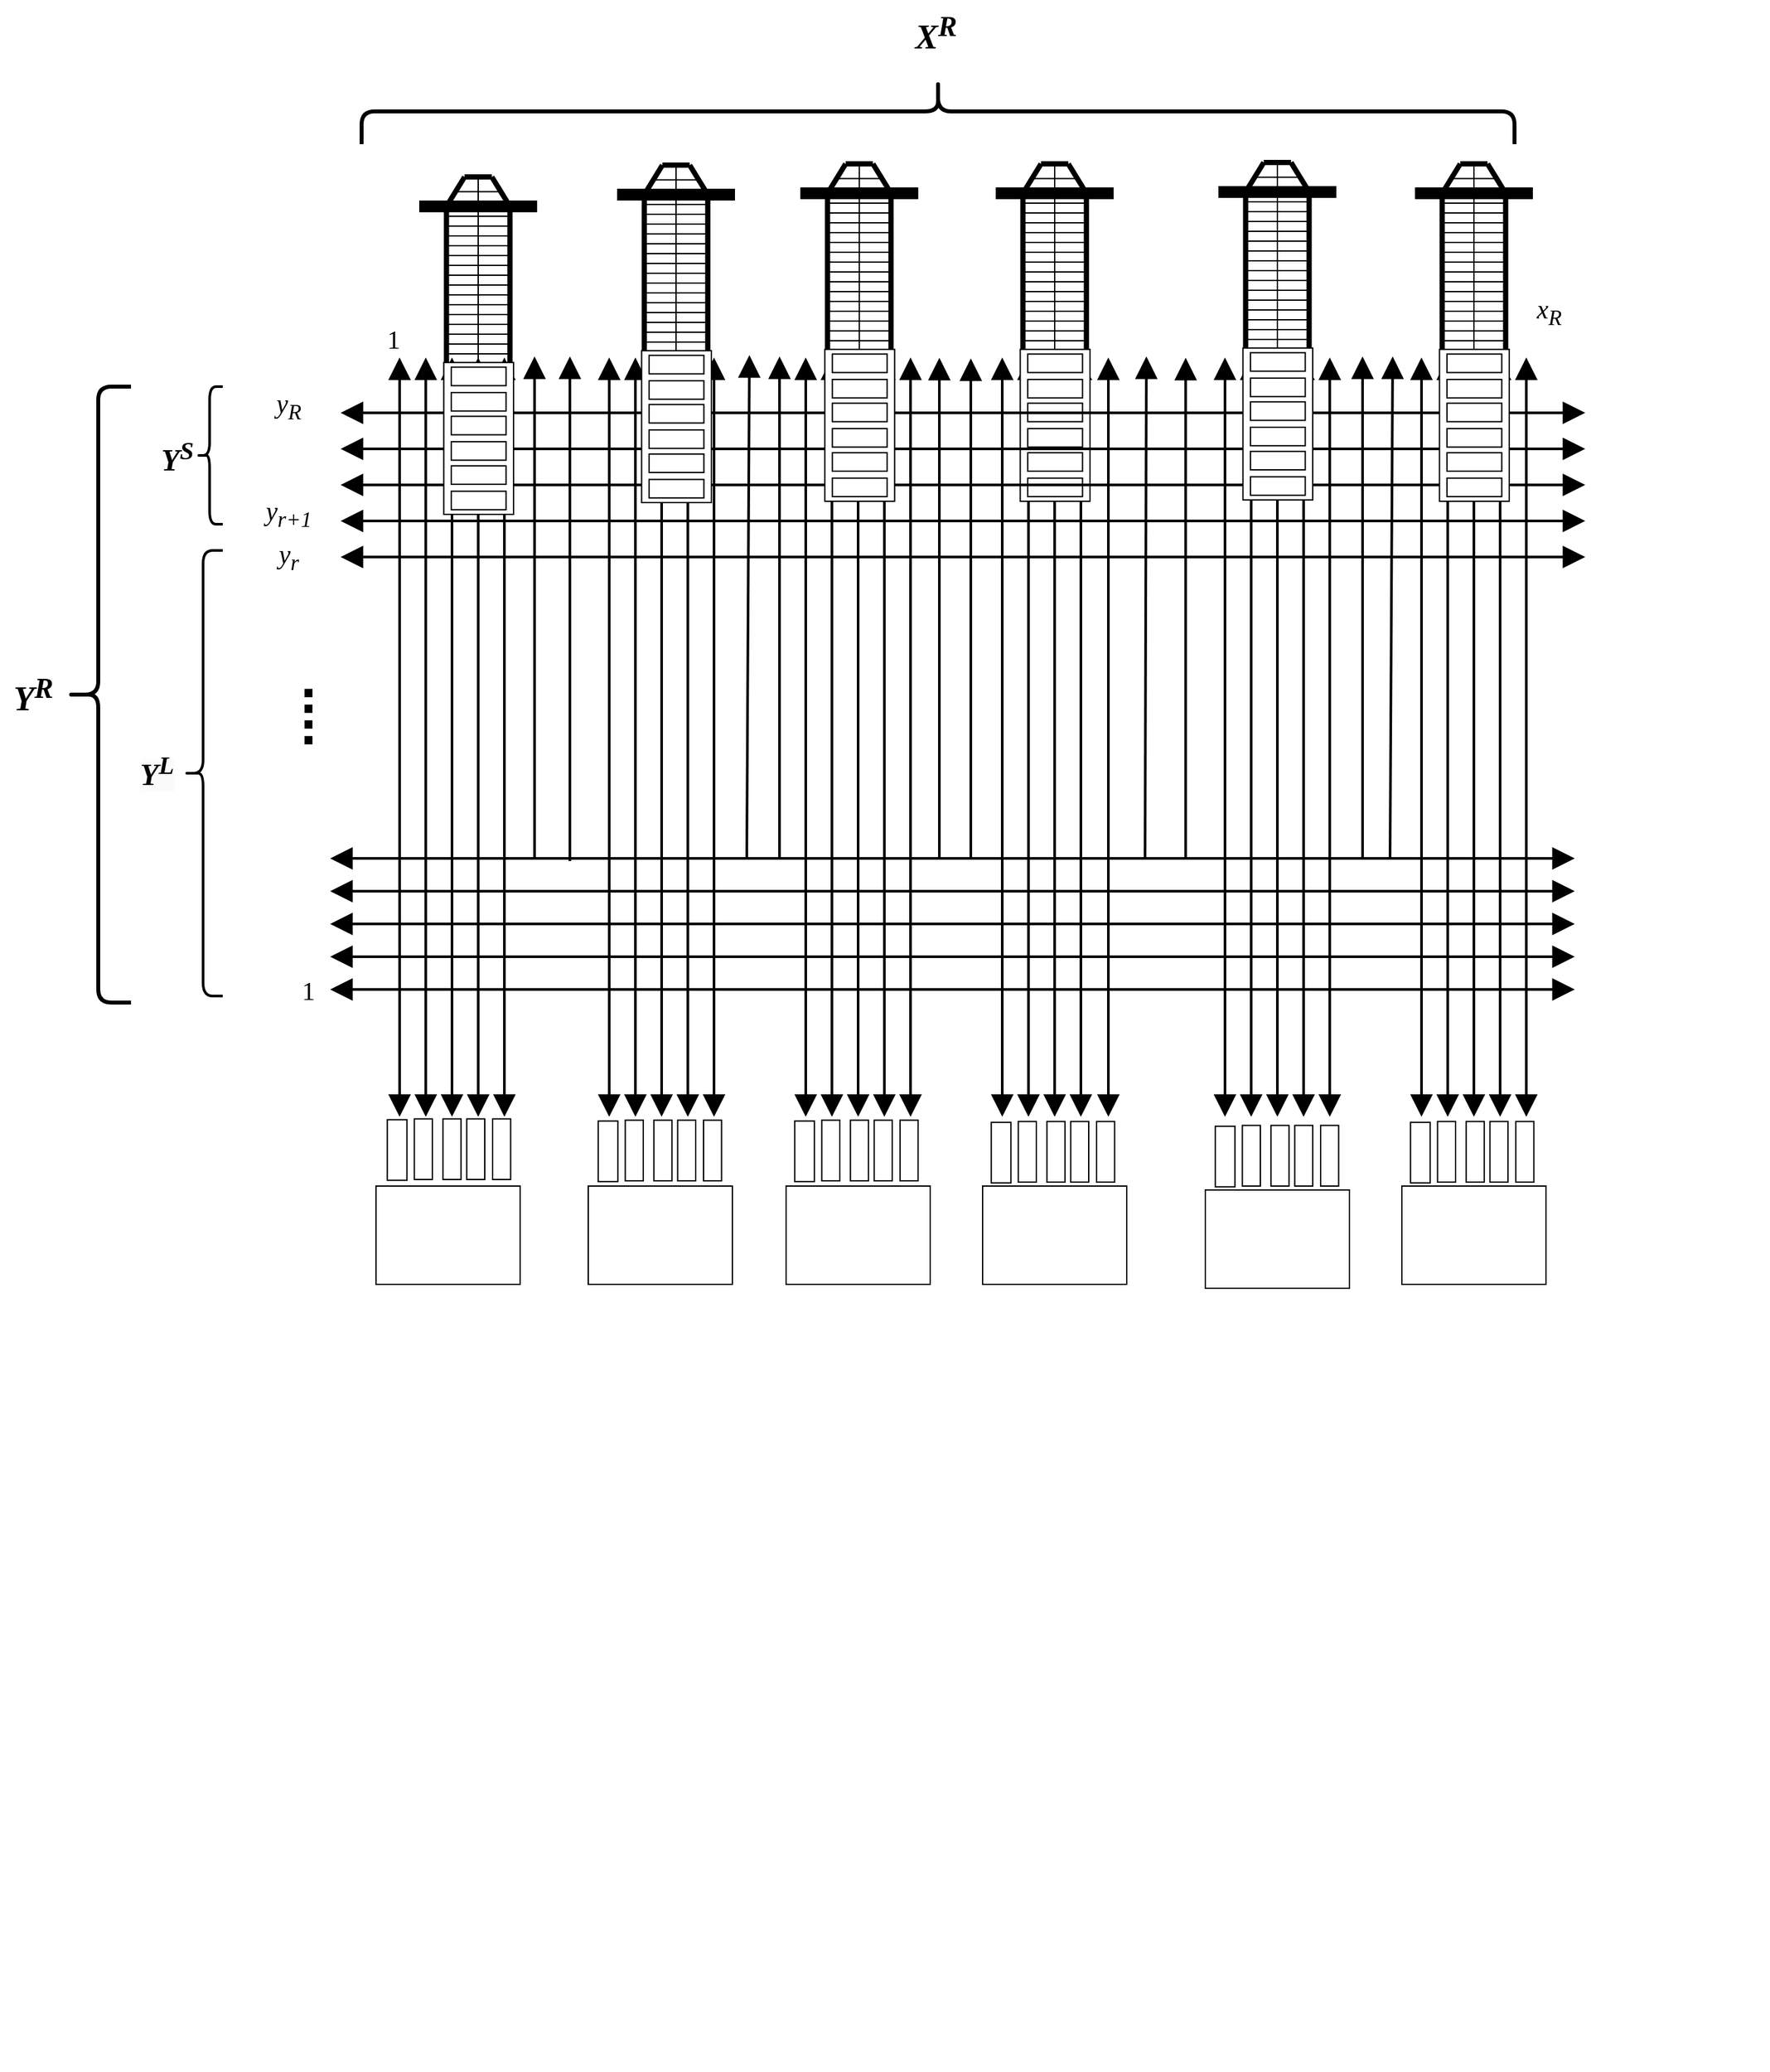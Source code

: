<mxfile version="24.6.4" type="device">
  <diagram name="Page-1" id="jV77SFPxc7joPnHyWRUS">
    <mxGraphModel dx="2759" dy="1304" grid="1" gridSize="10" guides="1" tooltips="1" connect="1" arrows="1" fold="1" page="1" pageScale="1" pageWidth="850" pageHeight="1100" math="0" shadow="0">
      <root>
        <mxCell id="0" />
        <mxCell id="1" parent="0" />
        <mxCell id="_Nc8eTW4AAFqFcOwRR8p-14" value="" style="group;rotation=90;" parent="1" vertex="1" connectable="0">
          <mxGeometry x="-630.0" y="804.997" width="1030" height="480" as="geometry" />
        </mxCell>
        <mxCell id="_Nc8eTW4AAFqFcOwRR8p-367" value="" style="group" parent="_Nc8eTW4AAFqFcOwRR8p-14" vertex="1" connectable="0">
          <mxGeometry x="456.99" y="-267.188" width="272.01" height="707.188" as="geometry" />
        </mxCell>
        <mxCell id="_Nc8eTW4AAFqFcOwRR8p-9" value="" style="endArrow=block;startArrow=block;html=1;rounded=0;endSize=12;strokeWidth=2;startSize=12;startFill=1;endFill=1;sourcePerimeterSpacing=17;" parent="_Nc8eTW4AAFqFcOwRR8p-367" edge="1">
          <mxGeometry width="50" height="50" relative="1" as="geometry">
            <mxPoint x="98.01" y="579.375" as="sourcePoint" />
            <mxPoint x="98.01" as="targetPoint" />
          </mxGeometry>
        </mxCell>
        <mxCell id="_Nc8eTW4AAFqFcOwRR8p-10" value="" style="endArrow=block;startArrow=block;html=1;rounded=0;endSize=12;strokeWidth=2;startSize=12;startFill=1;endFill=1;sourcePerimeterSpacing=17;" parent="_Nc8eTW4AAFqFcOwRR8p-367" edge="1">
          <mxGeometry width="50" height="50" relative="1" as="geometry">
            <mxPoint x="78.01" y="579.375" as="sourcePoint" />
            <mxPoint x="78.01" as="targetPoint" />
          </mxGeometry>
        </mxCell>
        <mxCell id="_Nc8eTW4AAFqFcOwRR8p-11" value="" style="endArrow=block;startArrow=block;html=1;rounded=0;endSize=12;strokeWidth=2;startSize=12;startFill=1;endFill=1;sourcePerimeterSpacing=17;" parent="_Nc8eTW4AAFqFcOwRR8p-367" edge="1">
          <mxGeometry width="50" height="50" relative="1" as="geometry">
            <mxPoint x="58.01" y="579.375" as="sourcePoint" />
            <mxPoint x="58.01" as="targetPoint" />
          </mxGeometry>
        </mxCell>
        <mxCell id="_Nc8eTW4AAFqFcOwRR8p-12" value="" style="endArrow=block;startArrow=block;html=1;rounded=0;endSize=12;strokeWidth=2;startSize=12;startFill=1;endFill=1;sourcePerimeterSpacing=17;" parent="_Nc8eTW4AAFqFcOwRR8p-367" edge="1">
          <mxGeometry width="50" height="50" relative="1" as="geometry">
            <mxPoint x="38.01" y="579.375" as="sourcePoint" />
            <mxPoint x="38.01" as="targetPoint" />
          </mxGeometry>
        </mxCell>
        <mxCell id="_Nc8eTW4AAFqFcOwRR8p-13" value="" style="endArrow=block;startArrow=block;html=1;rounded=0;endSize=12;strokeWidth=2;startSize=12;startFill=1;endFill=1;sourcePerimeterSpacing=17;" parent="_Nc8eTW4AAFqFcOwRR8p-367" edge="1">
          <mxGeometry width="50" height="50" relative="1" as="geometry">
            <mxPoint x="18.01" y="579.375" as="sourcePoint" />
            <mxPoint x="18.01" as="targetPoint" />
          </mxGeometry>
        </mxCell>
        <mxCell id="_Nc8eTW4AAFqFcOwRR8p-323" value="" style="rounded=0;whiteSpace=wrap;html=1;rotation=90;" parent="_Nc8eTW4AAFqFcOwRR8p-367" vertex="1">
          <mxGeometry x="-6.99" y="597.188" width="46.25" height="15" as="geometry" />
        </mxCell>
        <mxCell id="_Nc8eTW4AAFqFcOwRR8p-324" value="" style="rounded=0;whiteSpace=wrap;html=1;rotation=90;" parent="_Nc8eTW4AAFqFcOwRR8p-367" vertex="1">
          <mxGeometry x="13.01" y="597.188" width="46.25" height="13.75" as="geometry" />
        </mxCell>
        <mxCell id="_Nc8eTW4AAFqFcOwRR8p-325" value="" style="rounded=0;whiteSpace=wrap;html=1;rotation=90;" parent="_Nc8eTW4AAFqFcOwRR8p-367" vertex="1">
          <mxGeometry x="34.88" y="597.188" width="46.25" height="13.75" as="geometry" />
        </mxCell>
        <mxCell id="_Nc8eTW4AAFqFcOwRR8p-328" value="" style="rounded=0;whiteSpace=wrap;html=1;rotation=90;" parent="_Nc8eTW4AAFqFcOwRR8p-367" vertex="1">
          <mxGeometry x="53.01" y="597.188" width="46.25" height="13.75" as="geometry" />
        </mxCell>
        <mxCell id="_Nc8eTW4AAFqFcOwRR8p-329" value="" style="rounded=0;whiteSpace=wrap;html=1;rotation=90;" parent="_Nc8eTW4AAFqFcOwRR8p-367" vertex="1">
          <mxGeometry x="72.76" y="597.188" width="46.25" height="13.75" as="geometry" />
        </mxCell>
        <mxCell id="_Nc8eTW4AAFqFcOwRR8p-361" value="" style="rounded=0;whiteSpace=wrap;html=1;" parent="_Nc8eTW4AAFqFcOwRR8p-367" vertex="1">
          <mxGeometry y="632.188" width="110" height="75" as="geometry" />
        </mxCell>
        <mxCell id="_Nc8eTW4AAFqFcOwRR8p-362" value="" style="rounded=0;whiteSpace=wrap;html=1;" parent="_Nc8eTW4AAFqFcOwRR8p-367" vertex="1">
          <mxGeometry x="162.01" y="632.188" width="110" height="75" as="geometry" />
        </mxCell>
        <mxCell id="_Nc8eTW4AAFqFcOwRR8p-373" value="&lt;font face=&quot;Times New Roman&quot; style=&quot;font-size: 20px;&quot;&gt;&lt;i&gt;y&lt;sub&gt;R&lt;/sub&gt;&lt;/i&gt;&lt;/font&gt;" style="text;html=1;align=center;verticalAlign=middle;resizable=0;points=[];autosize=1;strokeColor=none;fillColor=none;" parent="_Nc8eTW4AAFqFcOwRR8p-14" vertex="1">
          <mxGeometry x="370.0" y="-250.437" width="40" height="40" as="geometry" />
        </mxCell>
        <mxCell id="_Nc8eTW4AAFqFcOwRR8p-374" value="&lt;font face=&quot;Times New Roman&quot; style=&quot;font-size: 20px;&quot;&gt;&lt;i&gt;y&lt;sub&gt;r+1&lt;/sub&gt;&lt;/i&gt;&lt;/font&gt;" style="text;html=1;align=center;verticalAlign=middle;resizable=0;points=[];autosize=1;strokeColor=none;fillColor=none;" parent="_Nc8eTW4AAFqFcOwRR8p-14" vertex="1">
          <mxGeometry x="360.0" y="-167.997" width="60" height="40" as="geometry" />
        </mxCell>
        <mxCell id="_Nc8eTW4AAFqFcOwRR8p-375" value="&lt;font face=&quot;Times New Roman&quot; style=&quot;font-size: 20px;&quot;&gt;&lt;i&gt;y&lt;sub&gt;r&lt;/sub&gt;&lt;/i&gt;&lt;/font&gt;" style="text;html=1;align=center;verticalAlign=middle;resizable=0;points=[];autosize=1;strokeColor=none;fillColor=none;" parent="_Nc8eTW4AAFqFcOwRR8p-14" vertex="1">
          <mxGeometry x="370.0" y="-134.997" width="40" height="40" as="geometry" />
        </mxCell>
        <mxCell id="_Nc8eTW4AAFqFcOwRR8p-376" value="&lt;font face=&quot;Times New Roman&quot; style=&quot;font-size: 20px;&quot;&gt;1&lt;/font&gt;" style="text;html=1;align=center;verticalAlign=middle;resizable=0;points=[];autosize=1;strokeColor=none;fillColor=none;" parent="_Nc8eTW4AAFqFcOwRR8p-14" vertex="1">
          <mxGeometry x="390.0" y="195.003" width="30" height="40" as="geometry" />
        </mxCell>
        <mxCell id="_Nc8eTW4AAFqFcOwRR8p-377" value="&lt;p style=&quot;line-height: 0%;&quot;&gt;&lt;font size=&quot;1&quot; style=&quot;&quot;&gt;&lt;b style=&quot;font-size: 43px;&quot;&gt;.&lt;br&gt;.&lt;br&gt;.&lt;br&gt;.&lt;/b&gt;&lt;/font&gt;&lt;/p&gt;" style="text;html=1;align=center;verticalAlign=middle;resizable=0;points=[];autosize=1;strokeColor=none;fillColor=none;" parent="_Nc8eTW4AAFqFcOwRR8p-14" vertex="1">
          <mxGeometry x="385.0" y="-44.997" width="40" height="90" as="geometry" />
        </mxCell>
        <mxCell id="FiogaW06bN8v249RT5EK-1" value="" style="shape=curlyBracket;whiteSpace=wrap;html=1;rounded=1;labelPosition=left;verticalLabelPosition=middle;align=right;verticalAlign=middle;strokeWidth=2;" parent="_Nc8eTW4AAFqFcOwRR8p-14" vertex="1">
          <mxGeometry x="320" y="-245" width="20" height="105" as="geometry" />
        </mxCell>
        <mxCell id="FiogaW06bN8v249RT5EK-3" value="&lt;font size=&quot;1&quot; style=&quot;&quot; face=&quot;Times New Roman&quot;&gt;&lt;b style=&quot;font-size: 23px;&quot;&gt;&lt;i&gt;Y&lt;sup&gt;S&lt;/sup&gt;&lt;/i&gt;&lt;/b&gt;&lt;/font&gt;" style="text;html=1;align=center;verticalAlign=middle;resizable=0;points=[];autosize=1;strokeColor=none;fillColor=none;" parent="_Nc8eTW4AAFqFcOwRR8p-14" vertex="1">
          <mxGeometry x="280.0" y="-217.497" width="50" height="50" as="geometry" />
        </mxCell>
        <mxCell id="FiogaW06bN8v249RT5EK-4" value="" style="shape=curlyBracket;whiteSpace=wrap;html=1;rounded=1;labelPosition=left;verticalLabelPosition=middle;align=right;verticalAlign=middle;strokeWidth=2;" parent="_Nc8eTW4AAFqFcOwRR8p-14" vertex="1">
          <mxGeometry x="310" y="-120" width="30" height="340" as="geometry" />
        </mxCell>
        <mxCell id="FiogaW06bN8v249RT5EK-5" value="&lt;b style=&quot;forced-color-adjust: none; color: rgb(0, 0, 0); font-family: &amp;quot;Times New Roman&amp;quot;; font-style: normal; font-variant-ligatures: normal; font-variant-caps: normal; letter-spacing: normal; orphans: 2; text-align: center; text-indent: 0px; text-transform: none; widows: 2; word-spacing: 0px; -webkit-text-stroke-width: 0px; white-space: nowrap; background-color: rgb(251, 251, 251); text-decoration-thickness: initial; text-decoration-style: initial; text-decoration-color: initial; font-size: 23px;&quot;&gt;&lt;i style=&quot;forced-color-adjust: none;&quot;&gt;Y&lt;sup style=&quot;forced-color-adjust: none;&quot;&gt;L&lt;/sup&gt;&lt;/i&gt;&lt;/b&gt;" style="text;whiteSpace=wrap;html=1;" parent="_Nc8eTW4AAFqFcOwRR8p-14" vertex="1">
          <mxGeometry x="275.0" y="25.003" width="60" height="60" as="geometry" />
        </mxCell>
        <mxCell id="_Nc8eTW4AAFqFcOwRR8p-21" value="" style="group;rotation=90;" parent="1" vertex="1" connectable="0">
          <mxGeometry x="-320.0" y="804.997" width="1030" height="1050" as="geometry" />
        </mxCell>
        <mxCell id="_Nc8eTW4AAFqFcOwRR8p-22" value="" style="endArrow=block;startArrow=block;html=1;rounded=0;endSize=12;strokeWidth=2;startSize=12;startFill=1;endFill=1;sourcePerimeterSpacing=17;" parent="_Nc8eTW4AAFqFcOwRR8p-21" edge="1">
          <mxGeometry width="50" height="50" relative="1" as="geometry">
            <mxPoint x="555" y="312.188" as="sourcePoint" />
            <mxPoint x="555" y="-267.188" as="targetPoint" />
          </mxGeometry>
        </mxCell>
        <mxCell id="_Nc8eTW4AAFqFcOwRR8p-23" value="" style="endArrow=block;startArrow=block;html=1;rounded=0;endSize=12;strokeWidth=2;startSize=12;startFill=1;endFill=1;sourcePerimeterSpacing=17;" parent="_Nc8eTW4AAFqFcOwRR8p-21" edge="1">
          <mxGeometry width="50" height="50" relative="1" as="geometry">
            <mxPoint x="535" y="312.188" as="sourcePoint" />
            <mxPoint x="535" y="-267.188" as="targetPoint" />
          </mxGeometry>
        </mxCell>
        <mxCell id="_Nc8eTW4AAFqFcOwRR8p-24" value="" style="endArrow=block;startArrow=block;html=1;rounded=0;endSize=12;strokeWidth=2;startSize=12;startFill=1;endFill=1;sourcePerimeterSpacing=17;" parent="_Nc8eTW4AAFqFcOwRR8p-21" edge="1">
          <mxGeometry width="50" height="50" relative="1" as="geometry">
            <mxPoint x="515" y="312.188" as="sourcePoint" />
            <mxPoint x="515" y="-267.188" as="targetPoint" />
          </mxGeometry>
        </mxCell>
        <mxCell id="_Nc8eTW4AAFqFcOwRR8p-25" value="" style="endArrow=block;startArrow=block;html=1;rounded=0;endSize=12;strokeWidth=2;startSize=12;startFill=1;endFill=1;sourcePerimeterSpacing=17;" parent="_Nc8eTW4AAFqFcOwRR8p-21" edge="1">
          <mxGeometry width="50" height="50" relative="1" as="geometry">
            <mxPoint x="495" y="312.188" as="sourcePoint" />
            <mxPoint x="495" y="-267.188" as="targetPoint" />
          </mxGeometry>
        </mxCell>
        <mxCell id="_Nc8eTW4AAFqFcOwRR8p-26" value="" style="endArrow=block;startArrow=block;html=1;rounded=0;endSize=12;strokeWidth=2;startSize=12;startFill=1;endFill=1;sourcePerimeterSpacing=17;" parent="_Nc8eTW4AAFqFcOwRR8p-21" edge="1">
          <mxGeometry width="50" height="50" relative="1" as="geometry">
            <mxPoint x="475" y="312.188" as="sourcePoint" />
            <mxPoint x="475" y="-267.188" as="targetPoint" />
          </mxGeometry>
        </mxCell>
        <mxCell id="_Nc8eTW4AAFqFcOwRR8p-363" value="" style="rounded=0;whiteSpace=wrap;html=1;" parent="_Nc8eTW4AAFqFcOwRR8p-21" vertex="1">
          <mxGeometry x="460" y="365" width="110" height="75" as="geometry" />
        </mxCell>
        <mxCell id="_Nc8eTW4AAFqFcOwRR8p-27" value="" style="group;rotation=90;" parent="1" vertex="1" connectable="0">
          <mxGeometry x="-170.0" y="804.997" width="1030" height="45" as="geometry" />
        </mxCell>
        <mxCell id="_Nc8eTW4AAFqFcOwRR8p-28" value="" style="endArrow=block;startArrow=block;html=1;rounded=0;endSize=12;strokeWidth=2;startSize=12;startFill=1;endFill=1;sourcePerimeterSpacing=17;" parent="_Nc8eTW4AAFqFcOwRR8p-27" edge="1">
          <mxGeometry width="50" height="50" relative="1" as="geometry">
            <mxPoint x="556" y="312.188" as="sourcePoint" />
            <mxPoint x="556" y="-267.188" as="targetPoint" />
          </mxGeometry>
        </mxCell>
        <mxCell id="_Nc8eTW4AAFqFcOwRR8p-29" value="" style="endArrow=block;startArrow=block;html=1;rounded=0;endSize=12;strokeWidth=2;startSize=12;startFill=1;endFill=1;sourcePerimeterSpacing=17;" parent="_Nc8eTW4AAFqFcOwRR8p-27" edge="1">
          <mxGeometry width="50" height="50" relative="1" as="geometry">
            <mxPoint x="535" y="312.188" as="sourcePoint" />
            <mxPoint x="535" y="-267.188" as="targetPoint" />
          </mxGeometry>
        </mxCell>
        <mxCell id="_Nc8eTW4AAFqFcOwRR8p-30" value="" style="endArrow=block;startArrow=block;html=1;rounded=0;endSize=12;strokeWidth=2;startSize=12;startFill=1;endFill=1;sourcePerimeterSpacing=17;" parent="_Nc8eTW4AAFqFcOwRR8p-27" edge="1">
          <mxGeometry width="50" height="50" relative="1" as="geometry">
            <mxPoint x="515" y="312.188" as="sourcePoint" />
            <mxPoint x="515" y="-267.188" as="targetPoint" />
          </mxGeometry>
        </mxCell>
        <mxCell id="_Nc8eTW4AAFqFcOwRR8p-31" value="" style="endArrow=block;startArrow=block;html=1;rounded=0;endSize=12;strokeWidth=2;startSize=12;startFill=1;endFill=1;sourcePerimeterSpacing=17;" parent="_Nc8eTW4AAFqFcOwRR8p-27" edge="1">
          <mxGeometry width="50" height="50" relative="1" as="geometry">
            <mxPoint x="495" y="312.188" as="sourcePoint" />
            <mxPoint x="495" y="-267.188" as="targetPoint" />
          </mxGeometry>
        </mxCell>
        <mxCell id="_Nc8eTW4AAFqFcOwRR8p-32" value="" style="endArrow=block;startArrow=block;html=1;rounded=0;endSize=12;strokeWidth=2;startSize=12;startFill=1;endFill=1;sourcePerimeterSpacing=17;" parent="_Nc8eTW4AAFqFcOwRR8p-27" edge="1">
          <mxGeometry width="50" height="50" relative="1" as="geometry">
            <mxPoint x="475" y="312.188" as="sourcePoint" />
            <mxPoint x="475" y="-267.188" as="targetPoint" />
          </mxGeometry>
        </mxCell>
        <mxCell id="IyPH6_N4wGcY_fJPf31f-70" value="" style="group;aspect=fixed;" vertex="1" connectable="0" parent="_Nc8eTW4AAFqFcOwRR8p-27">
          <mxGeometry x="470.0" y="-414.997" width="90" height="268.04" as="geometry" />
        </mxCell>
        <mxCell id="IyPH6_N4wGcY_fJPf31f-71" value="" style="endArrow=none;html=1;rounded=0;strokeWidth=4;" edge="1" parent="IyPH6_N4wGcY_fJPf31f-70">
          <mxGeometry width="50" height="50" relative="1" as="geometry">
            <mxPoint x="20.769" y="142.505" as="sourcePoint" />
            <mxPoint x="20.769" y="22.501" as="targetPoint" />
          </mxGeometry>
        </mxCell>
        <mxCell id="IyPH6_N4wGcY_fJPf31f-72" value="" style="endArrow=none;html=1;rounded=0;strokeWidth=4;" edge="1" parent="IyPH6_N4wGcY_fJPf31f-70">
          <mxGeometry width="50" height="50" relative="1" as="geometry">
            <mxPoint x="69.231" y="142.505" as="sourcePoint" />
            <mxPoint x="69.231" y="22.501" as="targetPoint" />
          </mxGeometry>
        </mxCell>
        <mxCell id="IyPH6_N4wGcY_fJPf31f-73" value="" style="endArrow=none;html=1;rounded=0;" edge="1" parent="IyPH6_N4wGcY_fJPf31f-70">
          <mxGeometry width="50" height="50" relative="1" as="geometry">
            <mxPoint x="45" y="142.505" as="sourcePoint" />
            <mxPoint x="45" as="targetPoint" />
          </mxGeometry>
        </mxCell>
        <mxCell id="IyPH6_N4wGcY_fJPf31f-74" value="" style="endArrow=none;html=1;rounded=0;" edge="1" parent="IyPH6_N4wGcY_fJPf31f-70">
          <mxGeometry width="50" height="50" relative="1" as="geometry">
            <mxPoint x="20.769" y="30.001" as="sourcePoint" />
            <mxPoint x="69.231" y="30.001" as="targetPoint" />
          </mxGeometry>
        </mxCell>
        <mxCell id="IyPH6_N4wGcY_fJPf31f-75" value="" style="endArrow=none;html=1;rounded=0;" edge="1" parent="IyPH6_N4wGcY_fJPf31f-70">
          <mxGeometry width="50" height="50" relative="1" as="geometry">
            <mxPoint x="20.769" y="37.501" as="sourcePoint" />
            <mxPoint x="69.231" y="37.501" as="targetPoint" />
          </mxGeometry>
        </mxCell>
        <mxCell id="IyPH6_N4wGcY_fJPf31f-76" value="" style="endArrow=none;html=1;rounded=0;" edge="1" parent="IyPH6_N4wGcY_fJPf31f-70">
          <mxGeometry width="50" height="50" relative="1" as="geometry">
            <mxPoint x="20.769" y="45.001" as="sourcePoint" />
            <mxPoint x="69.231" y="45.001" as="targetPoint" />
          </mxGeometry>
        </mxCell>
        <mxCell id="IyPH6_N4wGcY_fJPf31f-77" value="" style="endArrow=none;html=1;rounded=0;" edge="1" parent="IyPH6_N4wGcY_fJPf31f-70">
          <mxGeometry width="50" height="50" relative="1" as="geometry">
            <mxPoint x="20.769" y="52.502" as="sourcePoint" />
            <mxPoint x="69.231" y="52.502" as="targetPoint" />
          </mxGeometry>
        </mxCell>
        <mxCell id="IyPH6_N4wGcY_fJPf31f-78" value="" style="endArrow=none;html=1;rounded=0;" edge="1" parent="IyPH6_N4wGcY_fJPf31f-70">
          <mxGeometry width="50" height="50" relative="1" as="geometry">
            <mxPoint x="20.769" y="60.002" as="sourcePoint" />
            <mxPoint x="69.231" y="60.002" as="targetPoint" />
          </mxGeometry>
        </mxCell>
        <mxCell id="IyPH6_N4wGcY_fJPf31f-79" value="" style="endArrow=none;html=1;rounded=0;" edge="1" parent="IyPH6_N4wGcY_fJPf31f-70">
          <mxGeometry width="50" height="50" relative="1" as="geometry">
            <mxPoint x="20.769" y="67.502" as="sourcePoint" />
            <mxPoint x="69.231" y="67.502" as="targetPoint" />
          </mxGeometry>
        </mxCell>
        <mxCell id="IyPH6_N4wGcY_fJPf31f-80" value="" style="endArrow=none;html=1;rounded=0;" edge="1" parent="IyPH6_N4wGcY_fJPf31f-70">
          <mxGeometry width="50" height="50" relative="1" as="geometry">
            <mxPoint x="20.769" y="67.502" as="sourcePoint" />
            <mxPoint x="69.231" y="67.502" as="targetPoint" />
          </mxGeometry>
        </mxCell>
        <mxCell id="IyPH6_N4wGcY_fJPf31f-81" value="" style="endArrow=none;html=1;rounded=0;" edge="1" parent="IyPH6_N4wGcY_fJPf31f-70">
          <mxGeometry width="50" height="50" relative="1" as="geometry">
            <mxPoint x="20.769" y="75.002" as="sourcePoint" />
            <mxPoint x="69.231" y="75.002" as="targetPoint" />
          </mxGeometry>
        </mxCell>
        <mxCell id="IyPH6_N4wGcY_fJPf31f-82" value="" style="endArrow=none;html=1;rounded=0;" edge="1" parent="IyPH6_N4wGcY_fJPf31f-70">
          <mxGeometry width="50" height="50" relative="1" as="geometry">
            <mxPoint x="20.769" y="82.503" as="sourcePoint" />
            <mxPoint x="69.231" y="82.503" as="targetPoint" />
          </mxGeometry>
        </mxCell>
        <mxCell id="IyPH6_N4wGcY_fJPf31f-83" value="" style="endArrow=none;html=1;rounded=0;" edge="1" parent="IyPH6_N4wGcY_fJPf31f-70">
          <mxGeometry width="50" height="50" relative="1" as="geometry">
            <mxPoint x="20.769" y="90.003" as="sourcePoint" />
            <mxPoint x="69.231" y="90.003" as="targetPoint" />
          </mxGeometry>
        </mxCell>
        <mxCell id="IyPH6_N4wGcY_fJPf31f-84" value="" style="endArrow=none;html=1;rounded=0;" edge="1" parent="IyPH6_N4wGcY_fJPf31f-70">
          <mxGeometry width="50" height="50" relative="1" as="geometry">
            <mxPoint x="20.769" y="97.503" as="sourcePoint" />
            <mxPoint x="69.231" y="97.503" as="targetPoint" />
          </mxGeometry>
        </mxCell>
        <mxCell id="IyPH6_N4wGcY_fJPf31f-85" value="" style="endArrow=none;html=1;rounded=0;" edge="1" parent="IyPH6_N4wGcY_fJPf31f-70">
          <mxGeometry width="50" height="50" relative="1" as="geometry">
            <mxPoint x="20.769" y="105.003" as="sourcePoint" />
            <mxPoint x="69.231" y="105.003" as="targetPoint" />
          </mxGeometry>
        </mxCell>
        <mxCell id="IyPH6_N4wGcY_fJPf31f-86" value="" style="endArrow=none;html=1;rounded=0;" edge="1" parent="IyPH6_N4wGcY_fJPf31f-70">
          <mxGeometry width="50" height="50" relative="1" as="geometry">
            <mxPoint x="20.769" y="112.504" as="sourcePoint" />
            <mxPoint x="69.231" y="112.504" as="targetPoint" />
          </mxGeometry>
        </mxCell>
        <mxCell id="IyPH6_N4wGcY_fJPf31f-87" value="" style="endArrow=none;html=1;rounded=0;" edge="1" parent="IyPH6_N4wGcY_fJPf31f-70">
          <mxGeometry width="50" height="50" relative="1" as="geometry">
            <mxPoint x="20.769" y="120.004" as="sourcePoint" />
            <mxPoint x="69.231" y="120.004" as="targetPoint" />
          </mxGeometry>
        </mxCell>
        <mxCell id="IyPH6_N4wGcY_fJPf31f-88" value="" style="endArrow=none;html=1;rounded=0;" edge="1" parent="IyPH6_N4wGcY_fJPf31f-70">
          <mxGeometry width="50" height="50" relative="1" as="geometry">
            <mxPoint x="20.769" y="127.504" as="sourcePoint" />
            <mxPoint x="69.231" y="127.504" as="targetPoint" />
          </mxGeometry>
        </mxCell>
        <mxCell id="IyPH6_N4wGcY_fJPf31f-89" value="" style="endArrow=none;html=1;rounded=0;" edge="1" parent="IyPH6_N4wGcY_fJPf31f-70">
          <mxGeometry width="50" height="50" relative="1" as="geometry">
            <mxPoint x="20.769" y="135.004" as="sourcePoint" />
            <mxPoint x="69.231" y="135.004" as="targetPoint" />
          </mxGeometry>
        </mxCell>
        <mxCell id="IyPH6_N4wGcY_fJPf31f-90" value="" style="endArrow=none;html=1;rounded=0;" edge="1" parent="IyPH6_N4wGcY_fJPf31f-70">
          <mxGeometry width="50" height="50" relative="1" as="geometry">
            <mxPoint x="20.769" y="142.505" as="sourcePoint" />
            <mxPoint x="69.231" y="142.505" as="targetPoint" />
          </mxGeometry>
        </mxCell>
        <mxCell id="IyPH6_N4wGcY_fJPf31f-91" value="" style="endArrow=none;html=1;rounded=0;strokeWidth=4;" edge="1" parent="IyPH6_N4wGcY_fJPf31f-70">
          <mxGeometry width="50" height="50" relative="1" as="geometry">
            <mxPoint x="34.615" as="sourcePoint" />
            <mxPoint x="55.385" as="targetPoint" />
          </mxGeometry>
        </mxCell>
        <mxCell id="IyPH6_N4wGcY_fJPf31f-92" value="" style="endArrow=none;html=1;rounded=0;strokeWidth=4;" edge="1" parent="IyPH6_N4wGcY_fJPf31f-70">
          <mxGeometry width="50" height="50" relative="1" as="geometry">
            <mxPoint x="69.231" y="22.501" as="sourcePoint" />
            <mxPoint x="55.385" as="targetPoint" />
          </mxGeometry>
        </mxCell>
        <mxCell id="IyPH6_N4wGcY_fJPf31f-93" value="" style="endArrow=none;html=1;rounded=0;strokeWidth=4;" edge="1" parent="IyPH6_N4wGcY_fJPf31f-70">
          <mxGeometry width="50" height="50" relative="1" as="geometry">
            <mxPoint x="20.769" y="22.501" as="sourcePoint" />
            <mxPoint x="34.615" as="targetPoint" />
          </mxGeometry>
        </mxCell>
        <mxCell id="IyPH6_N4wGcY_fJPf31f-94" value="" style="endArrow=none;html=1;rounded=0;strokeWidth=9;" edge="1" parent="IyPH6_N4wGcY_fJPf31f-70">
          <mxGeometry width="50" height="50" relative="1" as="geometry">
            <mxPoint y="22.501" as="sourcePoint" />
            <mxPoint x="90" y="22.501" as="targetPoint" />
          </mxGeometry>
        </mxCell>
        <mxCell id="IyPH6_N4wGcY_fJPf31f-95" value="" style="endArrow=none;html=1;rounded=0;" edge="1" parent="IyPH6_N4wGcY_fJPf31f-70">
          <mxGeometry width="50" height="50" relative="1" as="geometry">
            <mxPoint x="27.692" y="11.25" as="sourcePoint" />
            <mxPoint x="62.308" y="11.25" as="targetPoint" />
          </mxGeometry>
        </mxCell>
        <mxCell id="IyPH6_N4wGcY_fJPf31f-96" value="" style="group" vertex="1" connectable="0" parent="IyPH6_N4wGcY_fJPf31f-70">
          <mxGeometry x="20.773" y="142.508" width="49.154" height="125.532" as="geometry" />
        </mxCell>
        <mxCell id="IyPH6_N4wGcY_fJPf31f-97" value="" style="rounded=0;whiteSpace=wrap;html=1;rotation=90;" vertex="1" parent="IyPH6_N4wGcY_fJPf31f-96">
          <mxGeometry x="-33.359" y="30.41" width="115.872" height="53.252" as="geometry" />
        </mxCell>
        <mxCell id="IyPH6_N4wGcY_fJPf31f-98" value="" style="rounded=0;whiteSpace=wrap;html=1;" vertex="1" parent="IyPH6_N4wGcY_fJPf31f-96">
          <mxGeometry x="3.666" y="2.659" width="41.822" height="14.093" as="geometry" />
        </mxCell>
        <mxCell id="IyPH6_N4wGcY_fJPf31f-99" value="" style="rounded=0;whiteSpace=wrap;html=1;" vertex="1" parent="IyPH6_N4wGcY_fJPf31f-96">
          <mxGeometry x="3.666" y="22.047" width="41.822" height="14.093" as="geometry" />
        </mxCell>
        <mxCell id="IyPH6_N4wGcY_fJPf31f-100" value="" style="rounded=0;whiteSpace=wrap;html=1;" vertex="1" parent="IyPH6_N4wGcY_fJPf31f-96">
          <mxGeometry x="3.666" y="40.16" width="41.822" height="14.093" as="geometry" />
        </mxCell>
        <mxCell id="IyPH6_N4wGcY_fJPf31f-101" value="" style="rounded=0;whiteSpace=wrap;html=1;" vertex="1" parent="IyPH6_N4wGcY_fJPf31f-96">
          <mxGeometry x="3.666" y="59.548" width="41.822" height="14.093" as="geometry" />
        </mxCell>
        <mxCell id="IyPH6_N4wGcY_fJPf31f-102" value="" style="rounded=0;whiteSpace=wrap;html=1;" vertex="1" parent="IyPH6_N4wGcY_fJPf31f-96">
          <mxGeometry x="3.666" y="77.931" width="41.822" height="14.093" as="geometry" />
        </mxCell>
        <mxCell id="IyPH6_N4wGcY_fJPf31f-103" value="" style="rounded=0;whiteSpace=wrap;html=1;" vertex="1" parent="IyPH6_N4wGcY_fJPf31f-96">
          <mxGeometry x="3.666" y="97.319" width="41.822" height="14.093" as="geometry" />
        </mxCell>
        <mxCell id="_Nc8eTW4AAFqFcOwRR8p-33" value="" style="group;rotation=90;" parent="1" vertex="1" connectable="0">
          <mxGeometry x="9.095e-13" y="804.997" width="1030" height="440" as="geometry" />
        </mxCell>
        <mxCell id="_Nc8eTW4AAFqFcOwRR8p-34" value="" style="endArrow=block;startArrow=block;html=1;rounded=0;endSize=12;strokeWidth=2;startSize=12;startFill=1;endFill=1;sourcePerimeterSpacing=17;" parent="_Nc8eTW4AAFqFcOwRR8p-33" edge="1">
          <mxGeometry width="50" height="50" relative="1" as="geometry">
            <mxPoint x="555" y="312.188" as="sourcePoint" />
            <mxPoint x="555" y="-267.188" as="targetPoint" />
          </mxGeometry>
        </mxCell>
        <mxCell id="_Nc8eTW4AAFqFcOwRR8p-35" value="" style="endArrow=block;startArrow=block;html=1;rounded=0;endSize=12;strokeWidth=2;startSize=12;startFill=1;endFill=1;sourcePerimeterSpacing=17;" parent="_Nc8eTW4AAFqFcOwRR8p-33" edge="1">
          <mxGeometry width="50" height="50" relative="1" as="geometry">
            <mxPoint x="535" y="312.188" as="sourcePoint" />
            <mxPoint x="535" y="-267.188" as="targetPoint" />
          </mxGeometry>
        </mxCell>
        <mxCell id="_Nc8eTW4AAFqFcOwRR8p-36" value="" style="endArrow=block;startArrow=block;html=1;rounded=0;endSize=12;strokeWidth=2;startSize=12;startFill=1;endFill=1;sourcePerimeterSpacing=17;" parent="_Nc8eTW4AAFqFcOwRR8p-33" edge="1">
          <mxGeometry width="50" height="50" relative="1" as="geometry">
            <mxPoint x="515" y="312.188" as="sourcePoint" />
            <mxPoint x="515" y="-267.188" as="targetPoint" />
          </mxGeometry>
        </mxCell>
        <mxCell id="_Nc8eTW4AAFqFcOwRR8p-37" value="" style="endArrow=block;startArrow=block;html=1;rounded=0;endSize=12;strokeWidth=2;startSize=12;startFill=1;endFill=1;sourcePerimeterSpacing=17;" parent="_Nc8eTW4AAFqFcOwRR8p-33" edge="1">
          <mxGeometry width="50" height="50" relative="1" as="geometry">
            <mxPoint x="495" y="312.188" as="sourcePoint" />
            <mxPoint x="495" y="-267.188" as="targetPoint" />
          </mxGeometry>
        </mxCell>
        <mxCell id="_Nc8eTW4AAFqFcOwRR8p-38" value="" style="endArrow=block;startArrow=block;html=1;rounded=0;endSize=12;strokeWidth=2;startSize=12;startFill=1;endFill=1;sourcePerimeterSpacing=17;" parent="_Nc8eTW4AAFqFcOwRR8p-33" edge="1">
          <mxGeometry width="50" height="50" relative="1" as="geometry">
            <mxPoint x="475" y="312.188" as="sourcePoint" />
            <mxPoint x="475" y="-267.188" as="targetPoint" />
          </mxGeometry>
        </mxCell>
        <mxCell id="_Nc8eTW4AAFqFcOwRR8p-350" value="" style="rounded=0;whiteSpace=wrap;html=1;rotation=90;" parent="_Nc8eTW4AAFqFcOwRR8p-33" vertex="1">
          <mxGeometry x="452" y="335" width="46.25" height="15" as="geometry" />
        </mxCell>
        <mxCell id="_Nc8eTW4AAFqFcOwRR8p-351" value="" style="rounded=0;whiteSpace=wrap;html=1;rotation=90;" parent="_Nc8eTW4AAFqFcOwRR8p-33" vertex="1">
          <mxGeometry x="472" y="335" width="46.25" height="13.75" as="geometry" />
        </mxCell>
        <mxCell id="_Nc8eTW4AAFqFcOwRR8p-352" value="" style="rounded=0;whiteSpace=wrap;html=1;rotation=90;" parent="_Nc8eTW4AAFqFcOwRR8p-33" vertex="1">
          <mxGeometry x="493.87" y="335" width="46.25" height="13.75" as="geometry" />
        </mxCell>
        <mxCell id="_Nc8eTW4AAFqFcOwRR8p-353" value="" style="rounded=0;whiteSpace=wrap;html=1;rotation=90;" parent="_Nc8eTW4AAFqFcOwRR8p-33" vertex="1">
          <mxGeometry x="512" y="335" width="46.25" height="13.75" as="geometry" />
        </mxCell>
        <mxCell id="_Nc8eTW4AAFqFcOwRR8p-354" value="" style="rounded=0;whiteSpace=wrap;html=1;rotation=90;" parent="_Nc8eTW4AAFqFcOwRR8p-33" vertex="1">
          <mxGeometry x="531.75" y="335" width="46.25" height="13.75" as="geometry" />
        </mxCell>
        <mxCell id="_Nc8eTW4AAFqFcOwRR8p-364" value="" style="rounded=0;whiteSpace=wrap;html=1;" parent="_Nc8eTW4AAFqFcOwRR8p-33" vertex="1">
          <mxGeometry x="290" y="365" width="110" height="75" as="geometry" />
        </mxCell>
        <mxCell id="_Nc8eTW4AAFqFcOwRR8p-39" value="" style="group;rotation=90;" parent="1" vertex="1" connectable="0">
          <mxGeometry x="150.0" y="804.997" width="1030" height="450" as="geometry" />
        </mxCell>
        <mxCell id="_Nc8eTW4AAFqFcOwRR8p-40" value="" style="endArrow=block;startArrow=block;html=1;rounded=0;endSize=12;strokeWidth=2;startSize=12;startFill=1;endFill=1;sourcePerimeterSpacing=17;" parent="_Nc8eTW4AAFqFcOwRR8p-39" edge="1">
          <mxGeometry width="50" height="50" relative="1" as="geometry">
            <mxPoint x="555" y="312.188" as="sourcePoint" />
            <mxPoint x="555" y="-267.188" as="targetPoint" />
          </mxGeometry>
        </mxCell>
        <mxCell id="_Nc8eTW4AAFqFcOwRR8p-41" value="" style="endArrow=block;startArrow=block;html=1;rounded=0;endSize=12;strokeWidth=2;startSize=12;startFill=1;endFill=1;sourcePerimeterSpacing=17;" parent="_Nc8eTW4AAFqFcOwRR8p-39" edge="1">
          <mxGeometry width="50" height="50" relative="1" as="geometry">
            <mxPoint x="535" y="312.188" as="sourcePoint" />
            <mxPoint x="535" y="-267.188" as="targetPoint" />
          </mxGeometry>
        </mxCell>
        <mxCell id="_Nc8eTW4AAFqFcOwRR8p-42" value="" style="endArrow=block;startArrow=block;html=1;rounded=0;endSize=12;strokeWidth=2;startSize=12;startFill=1;endFill=1;sourcePerimeterSpacing=17;" parent="_Nc8eTW4AAFqFcOwRR8p-39" edge="1">
          <mxGeometry width="50" height="50" relative="1" as="geometry">
            <mxPoint x="515" y="312.188" as="sourcePoint" />
            <mxPoint x="515" y="-267.188" as="targetPoint" />
          </mxGeometry>
        </mxCell>
        <mxCell id="_Nc8eTW4AAFqFcOwRR8p-43" value="" style="endArrow=block;startArrow=block;html=1;rounded=0;endSize=12;strokeWidth=2;startSize=12;startFill=1;endFill=1;sourcePerimeterSpacing=17;" parent="_Nc8eTW4AAFqFcOwRR8p-39" edge="1">
          <mxGeometry width="50" height="50" relative="1" as="geometry">
            <mxPoint x="495" y="312.188" as="sourcePoint" />
            <mxPoint x="495" y="-267.188" as="targetPoint" />
          </mxGeometry>
        </mxCell>
        <mxCell id="_Nc8eTW4AAFqFcOwRR8p-44" value="" style="endArrow=block;startArrow=block;html=1;rounded=0;endSize=12;strokeWidth=2;startSize=12;startFill=1;endFill=1;sourcePerimeterSpacing=17;" parent="_Nc8eTW4AAFqFcOwRR8p-39" edge="1">
          <mxGeometry width="50" height="50" relative="1" as="geometry">
            <mxPoint x="475" y="312.188" as="sourcePoint" />
            <mxPoint x="475" y="-267.188" as="targetPoint" />
          </mxGeometry>
        </mxCell>
        <mxCell id="_Nc8eTW4AAFqFcOwRR8p-355" value="" style="rounded=0;whiteSpace=wrap;html=1;rotation=90;" parent="_Nc8eTW4AAFqFcOwRR8p-39" vertex="1">
          <mxGeometry x="451" y="332" width="46.25" height="15" as="geometry" />
        </mxCell>
        <mxCell id="_Nc8eTW4AAFqFcOwRR8p-356" value="" style="rounded=0;whiteSpace=wrap;html=1;rotation=90;" parent="_Nc8eTW4AAFqFcOwRR8p-39" vertex="1">
          <mxGeometry x="471" y="332" width="46.25" height="13.75" as="geometry" />
        </mxCell>
        <mxCell id="_Nc8eTW4AAFqFcOwRR8p-357" value="" style="rounded=0;whiteSpace=wrap;html=1;rotation=90;" parent="_Nc8eTW4AAFqFcOwRR8p-39" vertex="1">
          <mxGeometry x="492.87" y="332" width="46.25" height="13.75" as="geometry" />
        </mxCell>
        <mxCell id="_Nc8eTW4AAFqFcOwRR8p-358" value="" style="rounded=0;whiteSpace=wrap;html=1;rotation=90;" parent="_Nc8eTW4AAFqFcOwRR8p-39" vertex="1">
          <mxGeometry x="511" y="332" width="46.25" height="13.75" as="geometry" />
        </mxCell>
        <mxCell id="_Nc8eTW4AAFqFcOwRR8p-359" value="" style="rounded=0;whiteSpace=wrap;html=1;rotation=90;" parent="_Nc8eTW4AAFqFcOwRR8p-39" vertex="1">
          <mxGeometry x="530.75" y="332" width="46.25" height="13.75" as="geometry" />
        </mxCell>
        <mxCell id="_Nc8eTW4AAFqFcOwRR8p-365" value="" style="rounded=0;whiteSpace=wrap;html=1;" parent="_Nc8eTW4AAFqFcOwRR8p-39" vertex="1">
          <mxGeometry x="310" y="368" width="110" height="75" as="geometry" />
        </mxCell>
        <mxCell id="_Nc8eTW4AAFqFcOwRR8p-366" value="" style="rounded=0;whiteSpace=wrap;html=1;" parent="_Nc8eTW4AAFqFcOwRR8p-39" vertex="1">
          <mxGeometry x="460" y="365" width="110" height="75" as="geometry" />
        </mxCell>
        <mxCell id="_Nc8eTW4AAFqFcOwRR8p-46" value="" style="group" parent="1" vertex="1" connectable="0">
          <mxGeometry x="-200" y="580" width="950" height="110" as="geometry" />
        </mxCell>
        <mxCell id="_Nc8eTW4AAFqFcOwRR8p-1" value="" style="endArrow=block;startArrow=block;html=1;rounded=0;endSize=12;strokeWidth=2;targetPerimeterSpacing=17;startSize=12;startFill=1;endFill=1;" parent="_Nc8eTW4AAFqFcOwRR8p-46" edge="1">
          <mxGeometry width="50" height="50" relative="1" as="geometry">
            <mxPoint as="sourcePoint" />
            <mxPoint x="950" as="targetPoint" />
          </mxGeometry>
        </mxCell>
        <mxCell id="_Nc8eTW4AAFqFcOwRR8p-2" value="" style="endArrow=block;startArrow=block;html=1;rounded=0;endSize=12;strokeWidth=2;targetPerimeterSpacing=17;startSize=12;startFill=1;endFill=1;" parent="_Nc8eTW4AAFqFcOwRR8p-46" edge="1">
          <mxGeometry width="50" height="50" relative="1" as="geometry">
            <mxPoint y="27.5" as="sourcePoint" />
            <mxPoint x="950" y="27.5" as="targetPoint" />
          </mxGeometry>
        </mxCell>
        <mxCell id="_Nc8eTW4AAFqFcOwRR8p-3" value="" style="endArrow=block;startArrow=block;html=1;rounded=0;endSize=12;strokeWidth=2;targetPerimeterSpacing=17;startSize=12;startFill=1;endFill=1;" parent="_Nc8eTW4AAFqFcOwRR8p-46" edge="1">
          <mxGeometry width="50" height="50" relative="1" as="geometry">
            <mxPoint y="55" as="sourcePoint" />
            <mxPoint x="950" y="55" as="targetPoint" />
          </mxGeometry>
        </mxCell>
        <mxCell id="_Nc8eTW4AAFqFcOwRR8p-4" value="" style="endArrow=block;startArrow=block;html=1;rounded=0;endSize=12;strokeWidth=2;targetPerimeterSpacing=17;startSize=12;startFill=1;endFill=1;" parent="_Nc8eTW4AAFqFcOwRR8p-46" edge="1">
          <mxGeometry width="50" height="50" relative="1" as="geometry">
            <mxPoint y="82.5" as="sourcePoint" />
            <mxPoint x="950" y="82.5" as="targetPoint" />
          </mxGeometry>
        </mxCell>
        <mxCell id="_Nc8eTW4AAFqFcOwRR8p-7" value="" style="endArrow=block;startArrow=block;html=1;rounded=0;endSize=12;strokeWidth=2;targetPerimeterSpacing=17;startSize=12;startFill=1;endFill=1;" parent="_Nc8eTW4AAFqFcOwRR8p-46" edge="1">
          <mxGeometry width="50" height="50" relative="1" as="geometry">
            <mxPoint y="110" as="sourcePoint" />
            <mxPoint x="950" y="110" as="targetPoint" />
          </mxGeometry>
        </mxCell>
        <mxCell id="_Nc8eTW4AAFqFcOwRR8p-47" value="" style="group" parent="1" vertex="1" connectable="0">
          <mxGeometry x="-208" y="920" width="950" height="100" as="geometry" />
        </mxCell>
        <mxCell id="_Nc8eTW4AAFqFcOwRR8p-48" value="" style="endArrow=block;startArrow=block;html=1;rounded=0;endSize=12;strokeWidth=2;targetPerimeterSpacing=17;startSize=12;startFill=1;endFill=1;" parent="_Nc8eTW4AAFqFcOwRR8p-47" edge="1">
          <mxGeometry width="50" height="50" relative="1" as="geometry">
            <mxPoint as="sourcePoint" />
            <mxPoint x="950" as="targetPoint" />
          </mxGeometry>
        </mxCell>
        <mxCell id="_Nc8eTW4AAFqFcOwRR8p-49" value="" style="endArrow=block;startArrow=block;html=1;rounded=0;endSize=12;strokeWidth=2;targetPerimeterSpacing=17;startSize=12;startFill=1;endFill=1;" parent="_Nc8eTW4AAFqFcOwRR8p-47" edge="1">
          <mxGeometry width="50" height="50" relative="1" as="geometry">
            <mxPoint y="25" as="sourcePoint" />
            <mxPoint x="950" y="25" as="targetPoint" />
          </mxGeometry>
        </mxCell>
        <mxCell id="_Nc8eTW4AAFqFcOwRR8p-50" value="" style="endArrow=block;startArrow=block;html=1;rounded=0;endSize=12;strokeWidth=2;targetPerimeterSpacing=17;startSize=12;startFill=1;endFill=1;" parent="_Nc8eTW4AAFqFcOwRR8p-47" edge="1">
          <mxGeometry width="50" height="50" relative="1" as="geometry">
            <mxPoint y="50" as="sourcePoint" />
            <mxPoint x="950" y="50" as="targetPoint" />
          </mxGeometry>
        </mxCell>
        <mxCell id="_Nc8eTW4AAFqFcOwRR8p-51" value="" style="endArrow=block;startArrow=block;html=1;rounded=0;endSize=12;strokeWidth=2;targetPerimeterSpacing=17;startSize=12;startFill=1;endFill=1;" parent="_Nc8eTW4AAFqFcOwRR8p-47" edge="1">
          <mxGeometry width="50" height="50" relative="1" as="geometry">
            <mxPoint y="75" as="sourcePoint" />
            <mxPoint x="950" y="75" as="targetPoint" />
          </mxGeometry>
        </mxCell>
        <mxCell id="_Nc8eTW4AAFqFcOwRR8p-52" value="" style="endArrow=block;startArrow=block;html=1;rounded=0;endSize=12;strokeWidth=2;targetPerimeterSpacing=17;startSize=12;startFill=1;endFill=1;" parent="_Nc8eTW4AAFqFcOwRR8p-47" edge="1">
          <mxGeometry width="50" height="50" relative="1" as="geometry">
            <mxPoint y="100" as="sourcePoint" />
            <mxPoint x="950" y="100" as="targetPoint" />
          </mxGeometry>
        </mxCell>
        <mxCell id="_Nc8eTW4AAFqFcOwRR8p-53" value="" style="endArrow=block;startArrow=none;html=1;rounded=0;endSize=12;strokeWidth=2;startSize=0;startFill=0;endFill=1;sourcePerimeterSpacing=17;" parent="1" edge="1">
          <mxGeometry width="50" height="50" relative="1" as="geometry">
            <mxPoint x="-52" y="920" as="sourcePoint" />
            <mxPoint x="-52.0" y="537" as="targetPoint" />
          </mxGeometry>
        </mxCell>
        <mxCell id="_Nc8eTW4AAFqFcOwRR8p-54" value="" style="endArrow=block;startArrow=none;html=1;rounded=0;endSize=12;strokeWidth=2;startSize=12;startFill=0;endFill=1;sourcePerimeterSpacing=17;" parent="1" edge="1">
          <mxGeometry width="50" height="50" relative="1" as="geometry">
            <mxPoint x="-25" y="922" as="sourcePoint" />
            <mxPoint x="-25.0" y="537" as="targetPoint" />
          </mxGeometry>
        </mxCell>
        <mxCell id="_Nc8eTW4AAFqFcOwRR8p-55" value="" style="endArrow=block;startArrow=none;html=1;rounded=0;endSize=12;strokeWidth=2;startSize=12;startFill=0;endFill=1;sourcePerimeterSpacing=17;" parent="1" edge="1">
          <mxGeometry width="50" height="50" relative="1" as="geometry">
            <mxPoint x="110" y="920" as="sourcePoint" />
            <mxPoint x="112" y="536" as="targetPoint" />
          </mxGeometry>
        </mxCell>
        <mxCell id="_Nc8eTW4AAFqFcOwRR8p-56" value="" style="endArrow=block;startArrow=none;html=1;rounded=0;endSize=12;strokeWidth=2;startSize=12;startFill=0;endFill=1;sourcePerimeterSpacing=17;" parent="1" edge="1">
          <mxGeometry width="50" height="50" relative="1" as="geometry">
            <mxPoint x="135" y="920" as="sourcePoint" />
            <mxPoint x="135.0" y="537" as="targetPoint" />
          </mxGeometry>
        </mxCell>
        <mxCell id="_Nc8eTW4AAFqFcOwRR8p-57" value="" style="endArrow=block;startArrow=none;html=1;rounded=0;endSize=12;strokeWidth=2;startSize=12;startFill=0;endFill=1;sourcePerimeterSpacing=17;" parent="1" edge="1">
          <mxGeometry width="50" height="50" relative="1" as="geometry">
            <mxPoint x="257" y="920" as="sourcePoint" />
            <mxPoint x="257.0" y="538" as="targetPoint" />
          </mxGeometry>
        </mxCell>
        <mxCell id="_Nc8eTW4AAFqFcOwRR8p-58" value="" style="endArrow=block;startArrow=none;html=1;rounded=0;endSize=12;strokeWidth=2;startSize=12;startFill=0;endFill=1;sourcePerimeterSpacing=17;" parent="1" edge="1">
          <mxGeometry width="50" height="50" relative="1" as="geometry">
            <mxPoint x="281" y="920" as="sourcePoint" />
            <mxPoint x="281.0" y="538.497" as="targetPoint" />
          </mxGeometry>
        </mxCell>
        <mxCell id="_Nc8eTW4AAFqFcOwRR8p-60" value="" style="endArrow=block;startArrow=none;html=1;rounded=0;endSize=12;strokeWidth=2;startSize=12;startFill=0;endFill=1;sourcePerimeterSpacing=17;" parent="1" edge="1">
          <mxGeometry width="50" height="50" relative="1" as="geometry">
            <mxPoint x="414" y="919" as="sourcePoint" />
            <mxPoint x="415.0" y="537" as="targetPoint" />
          </mxGeometry>
        </mxCell>
        <mxCell id="_Nc8eTW4AAFqFcOwRR8p-61" value="" style="endArrow=block;startArrow=none;html=1;rounded=0;endSize=12;strokeWidth=2;startSize=12;startFill=0;endFill=1;sourcePerimeterSpacing=17;" parent="1" edge="1">
          <mxGeometry width="50" height="50" relative="1" as="geometry">
            <mxPoint x="445" y="920" as="sourcePoint" />
            <mxPoint x="445.0" y="538" as="targetPoint" />
          </mxGeometry>
        </mxCell>
        <mxCell id="_Nc8eTW4AAFqFcOwRR8p-66" value="" style="endArrow=block;startArrow=none;html=1;rounded=0;endSize=12;strokeWidth=2;startSize=12;startFill=0;endFill=1;sourcePerimeterSpacing=17;" parent="1" edge="1">
          <mxGeometry width="50" height="50" relative="1" as="geometry">
            <mxPoint x="580" y="920" as="sourcePoint" />
            <mxPoint x="580" y="537" as="targetPoint" />
          </mxGeometry>
        </mxCell>
        <mxCell id="_Nc8eTW4AAFqFcOwRR8p-67" value="" style="endArrow=block;startArrow=none;html=1;rounded=0;endSize=12;strokeWidth=2;startSize=12;startFill=0;endFill=1;sourcePerimeterSpacing=17;" parent="1" edge="1">
          <mxGeometry width="50" height="50" relative="1" as="geometry">
            <mxPoint x="601" y="920" as="sourcePoint" />
            <mxPoint x="603.0" y="537" as="targetPoint" />
          </mxGeometry>
        </mxCell>
        <mxCell id="_Nc8eTW4AAFqFcOwRR8p-16" value="" style="endArrow=block;startArrow=block;html=1;rounded=0;endSize=12;strokeWidth=2;startSize=12;startFill=1;endFill=1;sourcePerimeterSpacing=17;" parent="1" edge="1">
          <mxGeometry width="50" height="50" relative="1" as="geometry">
            <mxPoint x="85.0" y="1117.185" as="sourcePoint" />
            <mxPoint x="85.0" y="537.81" as="targetPoint" />
          </mxGeometry>
        </mxCell>
        <mxCell id="_Nc8eTW4AAFqFcOwRR8p-17" value="" style="endArrow=block;startArrow=block;html=1;rounded=0;endSize=12;strokeWidth=2;startSize=12;startFill=1;endFill=1;sourcePerimeterSpacing=17;" parent="1" edge="1">
          <mxGeometry width="50" height="50" relative="1" as="geometry">
            <mxPoint x="65.0" y="1117.185" as="sourcePoint" />
            <mxPoint x="65.0" y="537.81" as="targetPoint" />
          </mxGeometry>
        </mxCell>
        <mxCell id="_Nc8eTW4AAFqFcOwRR8p-18" value="" style="endArrow=block;startArrow=block;html=1;rounded=0;endSize=12;strokeWidth=2;startSize=12;startFill=1;endFill=1;sourcePerimeterSpacing=17;" parent="1" edge="1">
          <mxGeometry width="50" height="50" relative="1" as="geometry">
            <mxPoint x="45.0" y="1117.185" as="sourcePoint" />
            <mxPoint x="45.0" y="537.81" as="targetPoint" />
          </mxGeometry>
        </mxCell>
        <mxCell id="_Nc8eTW4AAFqFcOwRR8p-19" value="" style="endArrow=block;startArrow=block;html=1;rounded=0;endSize=12;strokeWidth=2;startSize=12;startFill=1;endFill=1;sourcePerimeterSpacing=17;" parent="1" edge="1">
          <mxGeometry width="50" height="50" relative="1" as="geometry">
            <mxPoint x="25.0" y="1117.185" as="sourcePoint" />
            <mxPoint x="25.0" y="537.81" as="targetPoint" />
          </mxGeometry>
        </mxCell>
        <mxCell id="_Nc8eTW4AAFqFcOwRR8p-20" value="" style="endArrow=block;startArrow=block;html=1;rounded=0;endSize=12;strokeWidth=2;startSize=12;startFill=1;endFill=1;sourcePerimeterSpacing=17;" parent="1" edge="1">
          <mxGeometry width="50" height="50" relative="1" as="geometry">
            <mxPoint x="5.0" y="1117.185" as="sourcePoint" />
            <mxPoint x="5.0" y="537.81" as="targetPoint" />
          </mxGeometry>
        </mxCell>
        <mxCell id="_Nc8eTW4AAFqFcOwRR8p-119" value="" style="group;aspect=fixed;" parent="1" vertex="1" connectable="0">
          <mxGeometry x="-140" y="400" width="90" height="268.04" as="geometry" />
        </mxCell>
        <mxCell id="_Nc8eTW4AAFqFcOwRR8p-120" value="" style="endArrow=none;html=1;rounded=0;strokeWidth=4;" parent="_Nc8eTW4AAFqFcOwRR8p-119" edge="1">
          <mxGeometry width="50" height="50" relative="1" as="geometry">
            <mxPoint x="20.769" y="142.505" as="sourcePoint" />
            <mxPoint x="20.769" y="22.501" as="targetPoint" />
          </mxGeometry>
        </mxCell>
        <mxCell id="_Nc8eTW4AAFqFcOwRR8p-121" value="" style="endArrow=none;html=1;rounded=0;strokeWidth=4;" parent="_Nc8eTW4AAFqFcOwRR8p-119" edge="1">
          <mxGeometry width="50" height="50" relative="1" as="geometry">
            <mxPoint x="69.231" y="142.505" as="sourcePoint" />
            <mxPoint x="69.231" y="22.501" as="targetPoint" />
          </mxGeometry>
        </mxCell>
        <mxCell id="_Nc8eTW4AAFqFcOwRR8p-122" value="" style="endArrow=none;html=1;rounded=0;" parent="_Nc8eTW4AAFqFcOwRR8p-119" edge="1">
          <mxGeometry width="50" height="50" relative="1" as="geometry">
            <mxPoint x="45" y="142.505" as="sourcePoint" />
            <mxPoint x="45" as="targetPoint" />
          </mxGeometry>
        </mxCell>
        <mxCell id="_Nc8eTW4AAFqFcOwRR8p-123" value="" style="endArrow=none;html=1;rounded=0;" parent="_Nc8eTW4AAFqFcOwRR8p-119" edge="1">
          <mxGeometry width="50" height="50" relative="1" as="geometry">
            <mxPoint x="20.769" y="30.001" as="sourcePoint" />
            <mxPoint x="69.231" y="30.001" as="targetPoint" />
          </mxGeometry>
        </mxCell>
        <mxCell id="_Nc8eTW4AAFqFcOwRR8p-124" value="" style="endArrow=none;html=1;rounded=0;" parent="_Nc8eTW4AAFqFcOwRR8p-119" edge="1">
          <mxGeometry width="50" height="50" relative="1" as="geometry">
            <mxPoint x="20.769" y="37.501" as="sourcePoint" />
            <mxPoint x="69.231" y="37.501" as="targetPoint" />
          </mxGeometry>
        </mxCell>
        <mxCell id="_Nc8eTW4AAFqFcOwRR8p-125" value="" style="endArrow=none;html=1;rounded=0;" parent="_Nc8eTW4AAFqFcOwRR8p-119" edge="1">
          <mxGeometry width="50" height="50" relative="1" as="geometry">
            <mxPoint x="20.769" y="45.001" as="sourcePoint" />
            <mxPoint x="69.231" y="45.001" as="targetPoint" />
          </mxGeometry>
        </mxCell>
        <mxCell id="_Nc8eTW4AAFqFcOwRR8p-126" value="" style="endArrow=none;html=1;rounded=0;" parent="_Nc8eTW4AAFqFcOwRR8p-119" edge="1">
          <mxGeometry width="50" height="50" relative="1" as="geometry">
            <mxPoint x="20.769" y="52.502" as="sourcePoint" />
            <mxPoint x="69.231" y="52.502" as="targetPoint" />
          </mxGeometry>
        </mxCell>
        <mxCell id="_Nc8eTW4AAFqFcOwRR8p-127" value="" style="endArrow=none;html=1;rounded=0;" parent="_Nc8eTW4AAFqFcOwRR8p-119" edge="1">
          <mxGeometry width="50" height="50" relative="1" as="geometry">
            <mxPoint x="20.769" y="60.002" as="sourcePoint" />
            <mxPoint x="69.231" y="60.002" as="targetPoint" />
          </mxGeometry>
        </mxCell>
        <mxCell id="_Nc8eTW4AAFqFcOwRR8p-128" value="" style="endArrow=none;html=1;rounded=0;" parent="_Nc8eTW4AAFqFcOwRR8p-119" edge="1">
          <mxGeometry width="50" height="50" relative="1" as="geometry">
            <mxPoint x="20.769" y="67.502" as="sourcePoint" />
            <mxPoint x="69.231" y="67.502" as="targetPoint" />
          </mxGeometry>
        </mxCell>
        <mxCell id="_Nc8eTW4AAFqFcOwRR8p-129" value="" style="endArrow=none;html=1;rounded=0;" parent="_Nc8eTW4AAFqFcOwRR8p-119" edge="1">
          <mxGeometry width="50" height="50" relative="1" as="geometry">
            <mxPoint x="20.769" y="67.502" as="sourcePoint" />
            <mxPoint x="69.231" y="67.502" as="targetPoint" />
          </mxGeometry>
        </mxCell>
        <mxCell id="_Nc8eTW4AAFqFcOwRR8p-130" value="" style="endArrow=none;html=1;rounded=0;" parent="_Nc8eTW4AAFqFcOwRR8p-119" edge="1">
          <mxGeometry width="50" height="50" relative="1" as="geometry">
            <mxPoint x="20.769" y="75.002" as="sourcePoint" />
            <mxPoint x="69.231" y="75.002" as="targetPoint" />
          </mxGeometry>
        </mxCell>
        <mxCell id="_Nc8eTW4AAFqFcOwRR8p-131" value="" style="endArrow=none;html=1;rounded=0;" parent="_Nc8eTW4AAFqFcOwRR8p-119" edge="1">
          <mxGeometry width="50" height="50" relative="1" as="geometry">
            <mxPoint x="20.769" y="82.503" as="sourcePoint" />
            <mxPoint x="69.231" y="82.503" as="targetPoint" />
          </mxGeometry>
        </mxCell>
        <mxCell id="_Nc8eTW4AAFqFcOwRR8p-132" value="" style="endArrow=none;html=1;rounded=0;" parent="_Nc8eTW4AAFqFcOwRR8p-119" edge="1">
          <mxGeometry width="50" height="50" relative="1" as="geometry">
            <mxPoint x="20.769" y="90.003" as="sourcePoint" />
            <mxPoint x="69.231" y="90.003" as="targetPoint" />
          </mxGeometry>
        </mxCell>
        <mxCell id="_Nc8eTW4AAFqFcOwRR8p-133" value="" style="endArrow=none;html=1;rounded=0;" parent="_Nc8eTW4AAFqFcOwRR8p-119" edge="1">
          <mxGeometry width="50" height="50" relative="1" as="geometry">
            <mxPoint x="20.769" y="97.503" as="sourcePoint" />
            <mxPoint x="69.231" y="97.503" as="targetPoint" />
          </mxGeometry>
        </mxCell>
        <mxCell id="_Nc8eTW4AAFqFcOwRR8p-134" value="" style="endArrow=none;html=1;rounded=0;" parent="_Nc8eTW4AAFqFcOwRR8p-119" edge="1">
          <mxGeometry width="50" height="50" relative="1" as="geometry">
            <mxPoint x="20.769" y="105.003" as="sourcePoint" />
            <mxPoint x="69.231" y="105.003" as="targetPoint" />
          </mxGeometry>
        </mxCell>
        <mxCell id="_Nc8eTW4AAFqFcOwRR8p-135" value="" style="endArrow=none;html=1;rounded=0;" parent="_Nc8eTW4AAFqFcOwRR8p-119" edge="1">
          <mxGeometry width="50" height="50" relative="1" as="geometry">
            <mxPoint x="20.769" y="112.504" as="sourcePoint" />
            <mxPoint x="69.231" y="112.504" as="targetPoint" />
          </mxGeometry>
        </mxCell>
        <mxCell id="_Nc8eTW4AAFqFcOwRR8p-136" value="" style="endArrow=none;html=1;rounded=0;" parent="_Nc8eTW4AAFqFcOwRR8p-119" edge="1">
          <mxGeometry width="50" height="50" relative="1" as="geometry">
            <mxPoint x="20.769" y="120.004" as="sourcePoint" />
            <mxPoint x="69.231" y="120.004" as="targetPoint" />
          </mxGeometry>
        </mxCell>
        <mxCell id="_Nc8eTW4AAFqFcOwRR8p-137" value="" style="endArrow=none;html=1;rounded=0;" parent="_Nc8eTW4AAFqFcOwRR8p-119" edge="1">
          <mxGeometry width="50" height="50" relative="1" as="geometry">
            <mxPoint x="20.769" y="127.504" as="sourcePoint" />
            <mxPoint x="69.231" y="127.504" as="targetPoint" />
          </mxGeometry>
        </mxCell>
        <mxCell id="_Nc8eTW4AAFqFcOwRR8p-138" value="" style="endArrow=none;html=1;rounded=0;" parent="_Nc8eTW4AAFqFcOwRR8p-119" edge="1">
          <mxGeometry width="50" height="50" relative="1" as="geometry">
            <mxPoint x="20.769" y="135.004" as="sourcePoint" />
            <mxPoint x="69.231" y="135.004" as="targetPoint" />
          </mxGeometry>
        </mxCell>
        <mxCell id="_Nc8eTW4AAFqFcOwRR8p-139" value="" style="endArrow=none;html=1;rounded=0;" parent="_Nc8eTW4AAFqFcOwRR8p-119" edge="1">
          <mxGeometry width="50" height="50" relative="1" as="geometry">
            <mxPoint x="20.769" y="142.505" as="sourcePoint" />
            <mxPoint x="69.231" y="142.505" as="targetPoint" />
          </mxGeometry>
        </mxCell>
        <mxCell id="_Nc8eTW4AAFqFcOwRR8p-140" value="" style="endArrow=none;html=1;rounded=0;strokeWidth=4;" parent="_Nc8eTW4AAFqFcOwRR8p-119" edge="1">
          <mxGeometry width="50" height="50" relative="1" as="geometry">
            <mxPoint x="34.615" as="sourcePoint" />
            <mxPoint x="55.385" as="targetPoint" />
          </mxGeometry>
        </mxCell>
        <mxCell id="_Nc8eTW4AAFqFcOwRR8p-141" value="" style="endArrow=none;html=1;rounded=0;strokeWidth=4;" parent="_Nc8eTW4AAFqFcOwRR8p-119" edge="1">
          <mxGeometry width="50" height="50" relative="1" as="geometry">
            <mxPoint x="69.231" y="22.501" as="sourcePoint" />
            <mxPoint x="55.385" as="targetPoint" />
          </mxGeometry>
        </mxCell>
        <mxCell id="_Nc8eTW4AAFqFcOwRR8p-142" value="" style="endArrow=none;html=1;rounded=0;strokeWidth=4;" parent="_Nc8eTW4AAFqFcOwRR8p-119" edge="1">
          <mxGeometry width="50" height="50" relative="1" as="geometry">
            <mxPoint x="20.769" y="22.501" as="sourcePoint" />
            <mxPoint x="34.615" as="targetPoint" />
          </mxGeometry>
        </mxCell>
        <mxCell id="_Nc8eTW4AAFqFcOwRR8p-143" value="" style="endArrow=none;html=1;rounded=0;strokeWidth=9;" parent="_Nc8eTW4AAFqFcOwRR8p-119" edge="1">
          <mxGeometry width="50" height="50" relative="1" as="geometry">
            <mxPoint y="22.501" as="sourcePoint" />
            <mxPoint x="90" y="22.501" as="targetPoint" />
          </mxGeometry>
        </mxCell>
        <mxCell id="_Nc8eTW4AAFqFcOwRR8p-144" value="" style="endArrow=none;html=1;rounded=0;" parent="_Nc8eTW4AAFqFcOwRR8p-119" edge="1">
          <mxGeometry width="50" height="50" relative="1" as="geometry">
            <mxPoint x="27.692" y="11.25" as="sourcePoint" />
            <mxPoint x="62.308" y="11.25" as="targetPoint" />
          </mxGeometry>
        </mxCell>
        <mxCell id="_Nc8eTW4AAFqFcOwRR8p-145" value="" style="group" parent="_Nc8eTW4AAFqFcOwRR8p-119" vertex="1" connectable="0">
          <mxGeometry x="20.773" y="142.508" width="49.154" height="125.532" as="geometry" />
        </mxCell>
        <mxCell id="_Nc8eTW4AAFqFcOwRR8p-146" value="" style="rounded=0;whiteSpace=wrap;html=1;rotation=90;" parent="_Nc8eTW4AAFqFcOwRR8p-145" vertex="1">
          <mxGeometry x="-33.359" y="30.41" width="115.872" height="53.252" as="geometry" />
        </mxCell>
        <mxCell id="_Nc8eTW4AAFqFcOwRR8p-147" value="" style="rounded=0;whiteSpace=wrap;html=1;" parent="_Nc8eTW4AAFqFcOwRR8p-145" vertex="1">
          <mxGeometry x="3.666" y="2.659" width="41.822" height="14.093" as="geometry" />
        </mxCell>
        <mxCell id="_Nc8eTW4AAFqFcOwRR8p-148" value="" style="rounded=0;whiteSpace=wrap;html=1;" parent="_Nc8eTW4AAFqFcOwRR8p-145" vertex="1">
          <mxGeometry x="3.666" y="22.047" width="41.822" height="14.093" as="geometry" />
        </mxCell>
        <mxCell id="_Nc8eTW4AAFqFcOwRR8p-149" value="" style="rounded=0;whiteSpace=wrap;html=1;" parent="_Nc8eTW4AAFqFcOwRR8p-145" vertex="1">
          <mxGeometry x="3.666" y="40.16" width="41.822" height="14.093" as="geometry" />
        </mxCell>
        <mxCell id="_Nc8eTW4AAFqFcOwRR8p-150" value="" style="rounded=0;whiteSpace=wrap;html=1;" parent="_Nc8eTW4AAFqFcOwRR8p-145" vertex="1">
          <mxGeometry x="3.666" y="59.548" width="41.822" height="14.093" as="geometry" />
        </mxCell>
        <mxCell id="_Nc8eTW4AAFqFcOwRR8p-151" value="" style="rounded=0;whiteSpace=wrap;html=1;" parent="_Nc8eTW4AAFqFcOwRR8p-145" vertex="1">
          <mxGeometry x="3.666" y="77.931" width="41.822" height="14.093" as="geometry" />
        </mxCell>
        <mxCell id="_Nc8eTW4AAFqFcOwRR8p-152" value="" style="rounded=0;whiteSpace=wrap;html=1;" parent="_Nc8eTW4AAFqFcOwRR8p-145" vertex="1">
          <mxGeometry x="3.666" y="97.319" width="41.822" height="14.093" as="geometry" />
        </mxCell>
        <mxCell id="_Nc8eTW4AAFqFcOwRR8p-330" value="" style="rounded=0;whiteSpace=wrap;html=1;rotation=90;" parent="1" vertex="1">
          <mxGeometry x="-19.0" y="1135.997" width="46.25" height="15" as="geometry" />
        </mxCell>
        <mxCell id="_Nc8eTW4AAFqFcOwRR8p-331" value="" style="rounded=0;whiteSpace=wrap;html=1;rotation=90;" parent="1" vertex="1">
          <mxGeometry x="1.0" y="1135.997" width="46.25" height="13.75" as="geometry" />
        </mxCell>
        <mxCell id="_Nc8eTW4AAFqFcOwRR8p-332" value="" style="rounded=0;whiteSpace=wrap;html=1;rotation=90;" parent="1" vertex="1">
          <mxGeometry x="22.87" y="1135.997" width="46.25" height="13.75" as="geometry" />
        </mxCell>
        <mxCell id="_Nc8eTW4AAFqFcOwRR8p-333" value="" style="rounded=0;whiteSpace=wrap;html=1;rotation=90;" parent="1" vertex="1">
          <mxGeometry x="41.0" y="1135.997" width="46.25" height="13.75" as="geometry" />
        </mxCell>
        <mxCell id="_Nc8eTW4AAFqFcOwRR8p-334" value="" style="rounded=0;whiteSpace=wrap;html=1;rotation=90;" parent="1" vertex="1">
          <mxGeometry x="60.75" y="1135.997" width="46.25" height="13.75" as="geometry" />
        </mxCell>
        <mxCell id="_Nc8eTW4AAFqFcOwRR8p-335" value="" style="rounded=0;whiteSpace=wrap;html=1;rotation=90;" parent="1" vertex="1">
          <mxGeometry x="131.0" y="1135.997" width="46.25" height="15" as="geometry" />
        </mxCell>
        <mxCell id="_Nc8eTW4AAFqFcOwRR8p-336" value="" style="rounded=0;whiteSpace=wrap;html=1;rotation=90;" parent="1" vertex="1">
          <mxGeometry x="151.0" y="1135.997" width="46.25" height="13.75" as="geometry" />
        </mxCell>
        <mxCell id="_Nc8eTW4AAFqFcOwRR8p-337" value="" style="rounded=0;whiteSpace=wrap;html=1;rotation=90;" parent="1" vertex="1">
          <mxGeometry x="172.87" y="1135.997" width="46.25" height="13.75" as="geometry" />
        </mxCell>
        <mxCell id="_Nc8eTW4AAFqFcOwRR8p-338" value="" style="rounded=0;whiteSpace=wrap;html=1;rotation=90;" parent="1" vertex="1">
          <mxGeometry x="191.0" y="1135.997" width="46.25" height="13.75" as="geometry" />
        </mxCell>
        <mxCell id="_Nc8eTW4AAFqFcOwRR8p-339" value="" style="rounded=0;whiteSpace=wrap;html=1;rotation=90;" parent="1" vertex="1">
          <mxGeometry x="210.75" y="1135.997" width="46.25" height="13.75" as="geometry" />
        </mxCell>
        <mxCell id="_Nc8eTW4AAFqFcOwRR8p-340" value="" style="rounded=0;whiteSpace=wrap;html=1;rotation=90;" parent="1" vertex="1">
          <mxGeometry x="281.0" y="1136.997" width="46.25" height="15" as="geometry" />
        </mxCell>
        <mxCell id="_Nc8eTW4AAFqFcOwRR8p-341" value="" style="rounded=0;whiteSpace=wrap;html=1;rotation=90;" parent="1" vertex="1">
          <mxGeometry x="301.0" y="1136.997" width="46.25" height="13.75" as="geometry" />
        </mxCell>
        <mxCell id="_Nc8eTW4AAFqFcOwRR8p-342" value="" style="rounded=0;whiteSpace=wrap;html=1;rotation=90;" parent="1" vertex="1">
          <mxGeometry x="322.87" y="1136.997" width="46.25" height="13.75" as="geometry" />
        </mxCell>
        <mxCell id="_Nc8eTW4AAFqFcOwRR8p-343" value="" style="rounded=0;whiteSpace=wrap;html=1;rotation=90;" parent="1" vertex="1">
          <mxGeometry x="341.0" y="1136.997" width="46.25" height="13.75" as="geometry" />
        </mxCell>
        <mxCell id="_Nc8eTW4AAFqFcOwRR8p-344" value="" style="rounded=0;whiteSpace=wrap;html=1;rotation=90;" parent="1" vertex="1">
          <mxGeometry x="360.75" y="1136.997" width="46.25" height="13.75" as="geometry" />
        </mxCell>
        <mxCell id="_Nc8eTW4AAFqFcOwRR8p-369" value="&lt;font face=&quot;Times New Roman&quot; style=&quot;font-size: 20px;&quot;&gt;1&lt;/font&gt;" style="text;html=1;align=center;verticalAlign=middle;resizable=0;points=[];autosize=1;strokeColor=none;fillColor=none;" parent="1" vertex="1">
          <mxGeometry x="-175" y="503" width="30" height="40" as="geometry" />
        </mxCell>
        <mxCell id="_Nc8eTW4AAFqFcOwRR8p-371" value="&lt;font face=&quot;Times New Roman&quot; style=&quot;font-size: 20px;&quot;&gt;&lt;i&gt;x&lt;sub&gt;R&lt;/sub&gt;&lt;/i&gt;&lt;/font&gt;" style="text;html=1;align=center;verticalAlign=middle;resizable=0;points=[];autosize=1;strokeColor=none;fillColor=none;" parent="1" vertex="1">
          <mxGeometry x="702" y="483" width="40" height="40" as="geometry" />
        </mxCell>
        <mxCell id="FiogaW06bN8v249RT5EK-6" value="" style="shape=curlyBracket;whiteSpace=wrap;html=1;rounded=1;labelPosition=left;verticalLabelPosition=middle;align=right;verticalAlign=middle;strokeWidth=3;" parent="1" vertex="1">
          <mxGeometry x="-410" y="560" width="50" height="470" as="geometry" />
        </mxCell>
        <mxCell id="FiogaW06bN8v249RT5EK-7" value="&lt;font face=&quot;Times New Roman&quot; style=&quot;font-size: 26px;&quot;&gt;&lt;i&gt;&lt;b&gt;Y&lt;sup&gt;R&lt;/sup&gt;&lt;/b&gt;&lt;/i&gt;&lt;/font&gt;" style="text;html=1;align=center;verticalAlign=middle;resizable=0;points=[];autosize=1;strokeColor=none;fillColor=none;" parent="1" vertex="1">
          <mxGeometry x="-460" y="770" width="50" height="50" as="geometry" />
        </mxCell>
        <mxCell id="FiogaW06bN8v249RT5EK-9" value="" style="shape=curlyBracket;whiteSpace=wrap;html=1;rounded=1;labelPosition=left;verticalLabelPosition=middle;align=right;verticalAlign=middle;rotation=90;strokeWidth=3;" parent="1" vertex="1">
          <mxGeometry x="231.0" y="-90.003" width="50" height="880" as="geometry" />
        </mxCell>
        <mxCell id="FiogaW06bN8v249RT5EK-10" value="&lt;font face=&quot;Times New Roman&quot; style=&quot;font-size: 26px;&quot;&gt;&lt;b&gt;&lt;i&gt;X&lt;sup&gt;R&lt;/sup&gt;&lt;/i&gt;&lt;/b&gt;&lt;/font&gt;" style="text;html=1;align=center;verticalAlign=middle;resizable=0;points=[];autosize=1;strokeColor=none;fillColor=none;" parent="1" vertex="1">
          <mxGeometry x="224.12" y="265" width="60" height="50" as="geometry" />
        </mxCell>
        <mxCell id="IyPH6_N4wGcY_fJPf31f-2" value="" style="group;aspect=fixed;" vertex="1" connectable="0" parent="1">
          <mxGeometry x="11" y="391" width="90" height="268.04" as="geometry" />
        </mxCell>
        <mxCell id="IyPH6_N4wGcY_fJPf31f-3" value="" style="endArrow=none;html=1;rounded=0;strokeWidth=4;" edge="1" parent="IyPH6_N4wGcY_fJPf31f-2">
          <mxGeometry width="50" height="50" relative="1" as="geometry">
            <mxPoint x="20.769" y="142.505" as="sourcePoint" />
            <mxPoint x="20.769" y="22.501" as="targetPoint" />
          </mxGeometry>
        </mxCell>
        <mxCell id="IyPH6_N4wGcY_fJPf31f-4" value="" style="endArrow=none;html=1;rounded=0;strokeWidth=4;" edge="1" parent="IyPH6_N4wGcY_fJPf31f-2">
          <mxGeometry width="50" height="50" relative="1" as="geometry">
            <mxPoint x="69.231" y="142.505" as="sourcePoint" />
            <mxPoint x="69.231" y="22.501" as="targetPoint" />
          </mxGeometry>
        </mxCell>
        <mxCell id="IyPH6_N4wGcY_fJPf31f-5" value="" style="endArrow=none;html=1;rounded=0;" edge="1" parent="IyPH6_N4wGcY_fJPf31f-2">
          <mxGeometry width="50" height="50" relative="1" as="geometry">
            <mxPoint x="45" y="142.505" as="sourcePoint" />
            <mxPoint x="45" as="targetPoint" />
          </mxGeometry>
        </mxCell>
        <mxCell id="IyPH6_N4wGcY_fJPf31f-6" value="" style="endArrow=none;html=1;rounded=0;" edge="1" parent="IyPH6_N4wGcY_fJPf31f-2">
          <mxGeometry width="50" height="50" relative="1" as="geometry">
            <mxPoint x="20.769" y="30.001" as="sourcePoint" />
            <mxPoint x="69.231" y="30.001" as="targetPoint" />
          </mxGeometry>
        </mxCell>
        <mxCell id="IyPH6_N4wGcY_fJPf31f-7" value="" style="endArrow=none;html=1;rounded=0;" edge="1" parent="IyPH6_N4wGcY_fJPf31f-2">
          <mxGeometry width="50" height="50" relative="1" as="geometry">
            <mxPoint x="20.769" y="37.501" as="sourcePoint" />
            <mxPoint x="69.231" y="37.501" as="targetPoint" />
          </mxGeometry>
        </mxCell>
        <mxCell id="IyPH6_N4wGcY_fJPf31f-8" value="" style="endArrow=none;html=1;rounded=0;" edge="1" parent="IyPH6_N4wGcY_fJPf31f-2">
          <mxGeometry width="50" height="50" relative="1" as="geometry">
            <mxPoint x="20.769" y="45.001" as="sourcePoint" />
            <mxPoint x="69.231" y="45.001" as="targetPoint" />
          </mxGeometry>
        </mxCell>
        <mxCell id="IyPH6_N4wGcY_fJPf31f-9" value="" style="endArrow=none;html=1;rounded=0;" edge="1" parent="IyPH6_N4wGcY_fJPf31f-2">
          <mxGeometry width="50" height="50" relative="1" as="geometry">
            <mxPoint x="20.769" y="52.502" as="sourcePoint" />
            <mxPoint x="69.231" y="52.502" as="targetPoint" />
          </mxGeometry>
        </mxCell>
        <mxCell id="IyPH6_N4wGcY_fJPf31f-10" value="" style="endArrow=none;html=1;rounded=0;" edge="1" parent="IyPH6_N4wGcY_fJPf31f-2">
          <mxGeometry width="50" height="50" relative="1" as="geometry">
            <mxPoint x="20.769" y="60.002" as="sourcePoint" />
            <mxPoint x="69.231" y="60.002" as="targetPoint" />
          </mxGeometry>
        </mxCell>
        <mxCell id="IyPH6_N4wGcY_fJPf31f-11" value="" style="endArrow=none;html=1;rounded=0;" edge="1" parent="IyPH6_N4wGcY_fJPf31f-2">
          <mxGeometry width="50" height="50" relative="1" as="geometry">
            <mxPoint x="20.769" y="67.502" as="sourcePoint" />
            <mxPoint x="69.231" y="67.502" as="targetPoint" />
          </mxGeometry>
        </mxCell>
        <mxCell id="IyPH6_N4wGcY_fJPf31f-12" value="" style="endArrow=none;html=1;rounded=0;" edge="1" parent="IyPH6_N4wGcY_fJPf31f-2">
          <mxGeometry width="50" height="50" relative="1" as="geometry">
            <mxPoint x="20.769" y="67.502" as="sourcePoint" />
            <mxPoint x="69.231" y="67.502" as="targetPoint" />
          </mxGeometry>
        </mxCell>
        <mxCell id="IyPH6_N4wGcY_fJPf31f-13" value="" style="endArrow=none;html=1;rounded=0;" edge="1" parent="IyPH6_N4wGcY_fJPf31f-2">
          <mxGeometry width="50" height="50" relative="1" as="geometry">
            <mxPoint x="20.769" y="75.002" as="sourcePoint" />
            <mxPoint x="69.231" y="75.002" as="targetPoint" />
          </mxGeometry>
        </mxCell>
        <mxCell id="IyPH6_N4wGcY_fJPf31f-14" value="" style="endArrow=none;html=1;rounded=0;" edge="1" parent="IyPH6_N4wGcY_fJPf31f-2">
          <mxGeometry width="50" height="50" relative="1" as="geometry">
            <mxPoint x="20.769" y="82.503" as="sourcePoint" />
            <mxPoint x="69.231" y="82.503" as="targetPoint" />
          </mxGeometry>
        </mxCell>
        <mxCell id="IyPH6_N4wGcY_fJPf31f-15" value="" style="endArrow=none;html=1;rounded=0;" edge="1" parent="IyPH6_N4wGcY_fJPf31f-2">
          <mxGeometry width="50" height="50" relative="1" as="geometry">
            <mxPoint x="20.769" y="90.003" as="sourcePoint" />
            <mxPoint x="69.231" y="90.003" as="targetPoint" />
          </mxGeometry>
        </mxCell>
        <mxCell id="IyPH6_N4wGcY_fJPf31f-16" value="" style="endArrow=none;html=1;rounded=0;" edge="1" parent="IyPH6_N4wGcY_fJPf31f-2">
          <mxGeometry width="50" height="50" relative="1" as="geometry">
            <mxPoint x="20.769" y="97.503" as="sourcePoint" />
            <mxPoint x="69.231" y="97.503" as="targetPoint" />
          </mxGeometry>
        </mxCell>
        <mxCell id="IyPH6_N4wGcY_fJPf31f-17" value="" style="endArrow=none;html=1;rounded=0;" edge="1" parent="IyPH6_N4wGcY_fJPf31f-2">
          <mxGeometry width="50" height="50" relative="1" as="geometry">
            <mxPoint x="20.769" y="105.003" as="sourcePoint" />
            <mxPoint x="69.231" y="105.003" as="targetPoint" />
          </mxGeometry>
        </mxCell>
        <mxCell id="IyPH6_N4wGcY_fJPf31f-18" value="" style="endArrow=none;html=1;rounded=0;" edge="1" parent="IyPH6_N4wGcY_fJPf31f-2">
          <mxGeometry width="50" height="50" relative="1" as="geometry">
            <mxPoint x="20.769" y="112.504" as="sourcePoint" />
            <mxPoint x="69.231" y="112.504" as="targetPoint" />
          </mxGeometry>
        </mxCell>
        <mxCell id="IyPH6_N4wGcY_fJPf31f-19" value="" style="endArrow=none;html=1;rounded=0;" edge="1" parent="IyPH6_N4wGcY_fJPf31f-2">
          <mxGeometry width="50" height="50" relative="1" as="geometry">
            <mxPoint x="20.769" y="120.004" as="sourcePoint" />
            <mxPoint x="69.231" y="120.004" as="targetPoint" />
          </mxGeometry>
        </mxCell>
        <mxCell id="IyPH6_N4wGcY_fJPf31f-20" value="" style="endArrow=none;html=1;rounded=0;" edge="1" parent="IyPH6_N4wGcY_fJPf31f-2">
          <mxGeometry width="50" height="50" relative="1" as="geometry">
            <mxPoint x="20.769" y="127.504" as="sourcePoint" />
            <mxPoint x="69.231" y="127.504" as="targetPoint" />
          </mxGeometry>
        </mxCell>
        <mxCell id="IyPH6_N4wGcY_fJPf31f-21" value="" style="endArrow=none;html=1;rounded=0;" edge="1" parent="IyPH6_N4wGcY_fJPf31f-2">
          <mxGeometry width="50" height="50" relative="1" as="geometry">
            <mxPoint x="20.769" y="135.004" as="sourcePoint" />
            <mxPoint x="69.231" y="135.004" as="targetPoint" />
          </mxGeometry>
        </mxCell>
        <mxCell id="IyPH6_N4wGcY_fJPf31f-22" value="" style="endArrow=none;html=1;rounded=0;" edge="1" parent="IyPH6_N4wGcY_fJPf31f-2">
          <mxGeometry width="50" height="50" relative="1" as="geometry">
            <mxPoint x="20.769" y="142.505" as="sourcePoint" />
            <mxPoint x="69.231" y="142.505" as="targetPoint" />
          </mxGeometry>
        </mxCell>
        <mxCell id="IyPH6_N4wGcY_fJPf31f-23" value="" style="endArrow=none;html=1;rounded=0;strokeWidth=4;" edge="1" parent="IyPH6_N4wGcY_fJPf31f-2">
          <mxGeometry width="50" height="50" relative="1" as="geometry">
            <mxPoint x="34.615" as="sourcePoint" />
            <mxPoint x="55.385" as="targetPoint" />
          </mxGeometry>
        </mxCell>
        <mxCell id="IyPH6_N4wGcY_fJPf31f-24" value="" style="endArrow=none;html=1;rounded=0;strokeWidth=4;" edge="1" parent="IyPH6_N4wGcY_fJPf31f-2">
          <mxGeometry width="50" height="50" relative="1" as="geometry">
            <mxPoint x="69.231" y="22.501" as="sourcePoint" />
            <mxPoint x="55.385" as="targetPoint" />
          </mxGeometry>
        </mxCell>
        <mxCell id="IyPH6_N4wGcY_fJPf31f-25" value="" style="endArrow=none;html=1;rounded=0;strokeWidth=4;" edge="1" parent="IyPH6_N4wGcY_fJPf31f-2">
          <mxGeometry width="50" height="50" relative="1" as="geometry">
            <mxPoint x="20.769" y="22.501" as="sourcePoint" />
            <mxPoint x="34.615" as="targetPoint" />
          </mxGeometry>
        </mxCell>
        <mxCell id="IyPH6_N4wGcY_fJPf31f-26" value="" style="endArrow=none;html=1;rounded=0;strokeWidth=9;" edge="1" parent="IyPH6_N4wGcY_fJPf31f-2">
          <mxGeometry width="50" height="50" relative="1" as="geometry">
            <mxPoint y="22.501" as="sourcePoint" />
            <mxPoint x="90" y="22.501" as="targetPoint" />
          </mxGeometry>
        </mxCell>
        <mxCell id="IyPH6_N4wGcY_fJPf31f-27" value="" style="endArrow=none;html=1;rounded=0;" edge="1" parent="IyPH6_N4wGcY_fJPf31f-2">
          <mxGeometry width="50" height="50" relative="1" as="geometry">
            <mxPoint x="27.692" y="11.25" as="sourcePoint" />
            <mxPoint x="62.308" y="11.25" as="targetPoint" />
          </mxGeometry>
        </mxCell>
        <mxCell id="IyPH6_N4wGcY_fJPf31f-28" value="" style="group" vertex="1" connectable="0" parent="IyPH6_N4wGcY_fJPf31f-2">
          <mxGeometry x="20.773" y="142.508" width="49.154" height="125.532" as="geometry" />
        </mxCell>
        <mxCell id="IyPH6_N4wGcY_fJPf31f-29" value="" style="rounded=0;whiteSpace=wrap;html=1;rotation=90;" vertex="1" parent="IyPH6_N4wGcY_fJPf31f-28">
          <mxGeometry x="-33.359" y="30.41" width="115.872" height="53.252" as="geometry" />
        </mxCell>
        <mxCell id="IyPH6_N4wGcY_fJPf31f-30" value="" style="rounded=0;whiteSpace=wrap;html=1;" vertex="1" parent="IyPH6_N4wGcY_fJPf31f-28">
          <mxGeometry x="3.666" y="2.659" width="41.822" height="14.093" as="geometry" />
        </mxCell>
        <mxCell id="IyPH6_N4wGcY_fJPf31f-31" value="" style="rounded=0;whiteSpace=wrap;html=1;" vertex="1" parent="IyPH6_N4wGcY_fJPf31f-28">
          <mxGeometry x="3.666" y="22.047" width="41.822" height="14.093" as="geometry" />
        </mxCell>
        <mxCell id="IyPH6_N4wGcY_fJPf31f-32" value="" style="rounded=0;whiteSpace=wrap;html=1;" vertex="1" parent="IyPH6_N4wGcY_fJPf31f-28">
          <mxGeometry x="3.666" y="40.16" width="41.822" height="14.093" as="geometry" />
        </mxCell>
        <mxCell id="IyPH6_N4wGcY_fJPf31f-33" value="" style="rounded=0;whiteSpace=wrap;html=1;" vertex="1" parent="IyPH6_N4wGcY_fJPf31f-28">
          <mxGeometry x="3.666" y="59.548" width="41.822" height="14.093" as="geometry" />
        </mxCell>
        <mxCell id="IyPH6_N4wGcY_fJPf31f-34" value="" style="rounded=0;whiteSpace=wrap;html=1;" vertex="1" parent="IyPH6_N4wGcY_fJPf31f-28">
          <mxGeometry x="3.666" y="77.931" width="41.822" height="14.093" as="geometry" />
        </mxCell>
        <mxCell id="IyPH6_N4wGcY_fJPf31f-35" value="" style="rounded=0;whiteSpace=wrap;html=1;" vertex="1" parent="IyPH6_N4wGcY_fJPf31f-28">
          <mxGeometry x="3.666" y="97.319" width="41.822" height="14.093" as="geometry" />
        </mxCell>
        <mxCell id="IyPH6_N4wGcY_fJPf31f-36" value="" style="group;aspect=fixed;" vertex="1" connectable="0" parent="1">
          <mxGeometry x="150.87" y="390" width="90" height="268.04" as="geometry" />
        </mxCell>
        <mxCell id="IyPH6_N4wGcY_fJPf31f-37" value="" style="endArrow=none;html=1;rounded=0;strokeWidth=4;" edge="1" parent="IyPH6_N4wGcY_fJPf31f-36">
          <mxGeometry width="50" height="50" relative="1" as="geometry">
            <mxPoint x="20.769" y="142.505" as="sourcePoint" />
            <mxPoint x="20.769" y="22.501" as="targetPoint" />
          </mxGeometry>
        </mxCell>
        <mxCell id="IyPH6_N4wGcY_fJPf31f-38" value="" style="endArrow=none;html=1;rounded=0;strokeWidth=4;" edge="1" parent="IyPH6_N4wGcY_fJPf31f-36">
          <mxGeometry width="50" height="50" relative="1" as="geometry">
            <mxPoint x="69.231" y="142.505" as="sourcePoint" />
            <mxPoint x="69.231" y="22.501" as="targetPoint" />
          </mxGeometry>
        </mxCell>
        <mxCell id="IyPH6_N4wGcY_fJPf31f-39" value="" style="endArrow=none;html=1;rounded=0;" edge="1" parent="IyPH6_N4wGcY_fJPf31f-36">
          <mxGeometry width="50" height="50" relative="1" as="geometry">
            <mxPoint x="45" y="142.505" as="sourcePoint" />
            <mxPoint x="45" as="targetPoint" />
          </mxGeometry>
        </mxCell>
        <mxCell id="IyPH6_N4wGcY_fJPf31f-40" value="" style="endArrow=none;html=1;rounded=0;" edge="1" parent="IyPH6_N4wGcY_fJPf31f-36">
          <mxGeometry width="50" height="50" relative="1" as="geometry">
            <mxPoint x="20.769" y="30.001" as="sourcePoint" />
            <mxPoint x="69.231" y="30.001" as="targetPoint" />
          </mxGeometry>
        </mxCell>
        <mxCell id="IyPH6_N4wGcY_fJPf31f-41" value="" style="endArrow=none;html=1;rounded=0;" edge="1" parent="IyPH6_N4wGcY_fJPf31f-36">
          <mxGeometry width="50" height="50" relative="1" as="geometry">
            <mxPoint x="20.769" y="37.501" as="sourcePoint" />
            <mxPoint x="69.231" y="37.501" as="targetPoint" />
          </mxGeometry>
        </mxCell>
        <mxCell id="IyPH6_N4wGcY_fJPf31f-42" value="" style="endArrow=none;html=1;rounded=0;" edge="1" parent="IyPH6_N4wGcY_fJPf31f-36">
          <mxGeometry width="50" height="50" relative="1" as="geometry">
            <mxPoint x="20.769" y="45.001" as="sourcePoint" />
            <mxPoint x="69.231" y="45.001" as="targetPoint" />
          </mxGeometry>
        </mxCell>
        <mxCell id="IyPH6_N4wGcY_fJPf31f-43" value="" style="endArrow=none;html=1;rounded=0;" edge="1" parent="IyPH6_N4wGcY_fJPf31f-36">
          <mxGeometry width="50" height="50" relative="1" as="geometry">
            <mxPoint x="20.769" y="52.502" as="sourcePoint" />
            <mxPoint x="69.231" y="52.502" as="targetPoint" />
          </mxGeometry>
        </mxCell>
        <mxCell id="IyPH6_N4wGcY_fJPf31f-44" value="" style="endArrow=none;html=1;rounded=0;" edge="1" parent="IyPH6_N4wGcY_fJPf31f-36">
          <mxGeometry width="50" height="50" relative="1" as="geometry">
            <mxPoint x="20.769" y="60.002" as="sourcePoint" />
            <mxPoint x="69.231" y="60.002" as="targetPoint" />
          </mxGeometry>
        </mxCell>
        <mxCell id="IyPH6_N4wGcY_fJPf31f-45" value="" style="endArrow=none;html=1;rounded=0;" edge="1" parent="IyPH6_N4wGcY_fJPf31f-36">
          <mxGeometry width="50" height="50" relative="1" as="geometry">
            <mxPoint x="20.769" y="67.502" as="sourcePoint" />
            <mxPoint x="69.231" y="67.502" as="targetPoint" />
          </mxGeometry>
        </mxCell>
        <mxCell id="IyPH6_N4wGcY_fJPf31f-46" value="" style="endArrow=none;html=1;rounded=0;" edge="1" parent="IyPH6_N4wGcY_fJPf31f-36">
          <mxGeometry width="50" height="50" relative="1" as="geometry">
            <mxPoint x="20.769" y="67.502" as="sourcePoint" />
            <mxPoint x="69.231" y="67.502" as="targetPoint" />
          </mxGeometry>
        </mxCell>
        <mxCell id="IyPH6_N4wGcY_fJPf31f-47" value="" style="endArrow=none;html=1;rounded=0;" edge="1" parent="IyPH6_N4wGcY_fJPf31f-36">
          <mxGeometry width="50" height="50" relative="1" as="geometry">
            <mxPoint x="20.769" y="75.002" as="sourcePoint" />
            <mxPoint x="69.231" y="75.002" as="targetPoint" />
          </mxGeometry>
        </mxCell>
        <mxCell id="IyPH6_N4wGcY_fJPf31f-48" value="" style="endArrow=none;html=1;rounded=0;" edge="1" parent="IyPH6_N4wGcY_fJPf31f-36">
          <mxGeometry width="50" height="50" relative="1" as="geometry">
            <mxPoint x="20.769" y="82.503" as="sourcePoint" />
            <mxPoint x="69.231" y="82.503" as="targetPoint" />
          </mxGeometry>
        </mxCell>
        <mxCell id="IyPH6_N4wGcY_fJPf31f-49" value="" style="endArrow=none;html=1;rounded=0;" edge="1" parent="IyPH6_N4wGcY_fJPf31f-36">
          <mxGeometry width="50" height="50" relative="1" as="geometry">
            <mxPoint x="20.769" y="90.003" as="sourcePoint" />
            <mxPoint x="69.231" y="90.003" as="targetPoint" />
          </mxGeometry>
        </mxCell>
        <mxCell id="IyPH6_N4wGcY_fJPf31f-50" value="" style="endArrow=none;html=1;rounded=0;" edge="1" parent="IyPH6_N4wGcY_fJPf31f-36">
          <mxGeometry width="50" height="50" relative="1" as="geometry">
            <mxPoint x="20.769" y="97.503" as="sourcePoint" />
            <mxPoint x="69.231" y="97.503" as="targetPoint" />
          </mxGeometry>
        </mxCell>
        <mxCell id="IyPH6_N4wGcY_fJPf31f-51" value="" style="endArrow=none;html=1;rounded=0;" edge="1" parent="IyPH6_N4wGcY_fJPf31f-36">
          <mxGeometry width="50" height="50" relative="1" as="geometry">
            <mxPoint x="20.769" y="105.003" as="sourcePoint" />
            <mxPoint x="69.231" y="105.003" as="targetPoint" />
          </mxGeometry>
        </mxCell>
        <mxCell id="IyPH6_N4wGcY_fJPf31f-52" value="" style="endArrow=none;html=1;rounded=0;" edge="1" parent="IyPH6_N4wGcY_fJPf31f-36">
          <mxGeometry width="50" height="50" relative="1" as="geometry">
            <mxPoint x="20.769" y="112.504" as="sourcePoint" />
            <mxPoint x="69.231" y="112.504" as="targetPoint" />
          </mxGeometry>
        </mxCell>
        <mxCell id="IyPH6_N4wGcY_fJPf31f-53" value="" style="endArrow=none;html=1;rounded=0;" edge="1" parent="IyPH6_N4wGcY_fJPf31f-36">
          <mxGeometry width="50" height="50" relative="1" as="geometry">
            <mxPoint x="20.769" y="120.004" as="sourcePoint" />
            <mxPoint x="69.231" y="120.004" as="targetPoint" />
          </mxGeometry>
        </mxCell>
        <mxCell id="IyPH6_N4wGcY_fJPf31f-54" value="" style="endArrow=none;html=1;rounded=0;" edge="1" parent="IyPH6_N4wGcY_fJPf31f-36">
          <mxGeometry width="50" height="50" relative="1" as="geometry">
            <mxPoint x="20.769" y="127.504" as="sourcePoint" />
            <mxPoint x="69.231" y="127.504" as="targetPoint" />
          </mxGeometry>
        </mxCell>
        <mxCell id="IyPH6_N4wGcY_fJPf31f-55" value="" style="endArrow=none;html=1;rounded=0;" edge="1" parent="IyPH6_N4wGcY_fJPf31f-36">
          <mxGeometry width="50" height="50" relative="1" as="geometry">
            <mxPoint x="20.769" y="135.004" as="sourcePoint" />
            <mxPoint x="69.231" y="135.004" as="targetPoint" />
          </mxGeometry>
        </mxCell>
        <mxCell id="IyPH6_N4wGcY_fJPf31f-56" value="" style="endArrow=none;html=1;rounded=0;" edge="1" parent="IyPH6_N4wGcY_fJPf31f-36">
          <mxGeometry width="50" height="50" relative="1" as="geometry">
            <mxPoint x="20.769" y="142.505" as="sourcePoint" />
            <mxPoint x="69.231" y="142.505" as="targetPoint" />
          </mxGeometry>
        </mxCell>
        <mxCell id="IyPH6_N4wGcY_fJPf31f-57" value="" style="endArrow=none;html=1;rounded=0;strokeWidth=4;" edge="1" parent="IyPH6_N4wGcY_fJPf31f-36">
          <mxGeometry width="50" height="50" relative="1" as="geometry">
            <mxPoint x="34.615" as="sourcePoint" />
            <mxPoint x="55.385" as="targetPoint" />
          </mxGeometry>
        </mxCell>
        <mxCell id="IyPH6_N4wGcY_fJPf31f-58" value="" style="endArrow=none;html=1;rounded=0;strokeWidth=4;" edge="1" parent="IyPH6_N4wGcY_fJPf31f-36">
          <mxGeometry width="50" height="50" relative="1" as="geometry">
            <mxPoint x="69.231" y="22.501" as="sourcePoint" />
            <mxPoint x="55.385" as="targetPoint" />
          </mxGeometry>
        </mxCell>
        <mxCell id="IyPH6_N4wGcY_fJPf31f-59" value="" style="endArrow=none;html=1;rounded=0;strokeWidth=4;" edge="1" parent="IyPH6_N4wGcY_fJPf31f-36">
          <mxGeometry width="50" height="50" relative="1" as="geometry">
            <mxPoint x="20.769" y="22.501" as="sourcePoint" />
            <mxPoint x="34.615" as="targetPoint" />
          </mxGeometry>
        </mxCell>
        <mxCell id="IyPH6_N4wGcY_fJPf31f-60" value="" style="endArrow=none;html=1;rounded=0;strokeWidth=9;" edge="1" parent="IyPH6_N4wGcY_fJPf31f-36">
          <mxGeometry width="50" height="50" relative="1" as="geometry">
            <mxPoint y="22.501" as="sourcePoint" />
            <mxPoint x="90" y="22.501" as="targetPoint" />
          </mxGeometry>
        </mxCell>
        <mxCell id="IyPH6_N4wGcY_fJPf31f-61" value="" style="endArrow=none;html=1;rounded=0;" edge="1" parent="IyPH6_N4wGcY_fJPf31f-36">
          <mxGeometry width="50" height="50" relative="1" as="geometry">
            <mxPoint x="27.692" y="11.25" as="sourcePoint" />
            <mxPoint x="62.308" y="11.25" as="targetPoint" />
          </mxGeometry>
        </mxCell>
        <mxCell id="IyPH6_N4wGcY_fJPf31f-62" value="" style="group" vertex="1" connectable="0" parent="IyPH6_N4wGcY_fJPf31f-36">
          <mxGeometry x="20.773" y="142.508" width="49.154" height="125.532" as="geometry" />
        </mxCell>
        <mxCell id="IyPH6_N4wGcY_fJPf31f-63" value="" style="rounded=0;whiteSpace=wrap;html=1;rotation=90;" vertex="1" parent="IyPH6_N4wGcY_fJPf31f-62">
          <mxGeometry x="-33.359" y="30.41" width="115.872" height="53.252" as="geometry" />
        </mxCell>
        <mxCell id="IyPH6_N4wGcY_fJPf31f-64" value="" style="rounded=0;whiteSpace=wrap;html=1;" vertex="1" parent="IyPH6_N4wGcY_fJPf31f-62">
          <mxGeometry x="3.666" y="2.659" width="41.822" height="14.093" as="geometry" />
        </mxCell>
        <mxCell id="IyPH6_N4wGcY_fJPf31f-65" value="" style="rounded=0;whiteSpace=wrap;html=1;" vertex="1" parent="IyPH6_N4wGcY_fJPf31f-62">
          <mxGeometry x="3.666" y="22.047" width="41.822" height="14.093" as="geometry" />
        </mxCell>
        <mxCell id="IyPH6_N4wGcY_fJPf31f-66" value="" style="rounded=0;whiteSpace=wrap;html=1;" vertex="1" parent="IyPH6_N4wGcY_fJPf31f-62">
          <mxGeometry x="3.666" y="40.16" width="41.822" height="14.093" as="geometry" />
        </mxCell>
        <mxCell id="IyPH6_N4wGcY_fJPf31f-67" value="" style="rounded=0;whiteSpace=wrap;html=1;" vertex="1" parent="IyPH6_N4wGcY_fJPf31f-62">
          <mxGeometry x="3.666" y="59.548" width="41.822" height="14.093" as="geometry" />
        </mxCell>
        <mxCell id="IyPH6_N4wGcY_fJPf31f-68" value="" style="rounded=0;whiteSpace=wrap;html=1;" vertex="1" parent="IyPH6_N4wGcY_fJPf31f-62">
          <mxGeometry x="3.666" y="77.931" width="41.822" height="14.093" as="geometry" />
        </mxCell>
        <mxCell id="IyPH6_N4wGcY_fJPf31f-69" value="" style="rounded=0;whiteSpace=wrap;html=1;" vertex="1" parent="IyPH6_N4wGcY_fJPf31f-62">
          <mxGeometry x="3.666" y="97.319" width="41.822" height="14.093" as="geometry" />
        </mxCell>
        <mxCell id="IyPH6_N4wGcY_fJPf31f-104" value="" style="group;aspect=fixed;" vertex="1" connectable="0" parent="1">
          <mxGeometry x="470" y="388.98" width="90" height="268.04" as="geometry" />
        </mxCell>
        <mxCell id="IyPH6_N4wGcY_fJPf31f-105" value="" style="endArrow=none;html=1;rounded=0;strokeWidth=4;" edge="1" parent="IyPH6_N4wGcY_fJPf31f-104">
          <mxGeometry width="50" height="50" relative="1" as="geometry">
            <mxPoint x="20.769" y="142.505" as="sourcePoint" />
            <mxPoint x="20.769" y="22.501" as="targetPoint" />
          </mxGeometry>
        </mxCell>
        <mxCell id="IyPH6_N4wGcY_fJPf31f-106" value="" style="endArrow=none;html=1;rounded=0;strokeWidth=4;" edge="1" parent="IyPH6_N4wGcY_fJPf31f-104">
          <mxGeometry width="50" height="50" relative="1" as="geometry">
            <mxPoint x="69.231" y="142.505" as="sourcePoint" />
            <mxPoint x="69.231" y="22.501" as="targetPoint" />
          </mxGeometry>
        </mxCell>
        <mxCell id="IyPH6_N4wGcY_fJPf31f-107" value="" style="endArrow=none;html=1;rounded=0;" edge="1" parent="IyPH6_N4wGcY_fJPf31f-104">
          <mxGeometry width="50" height="50" relative="1" as="geometry">
            <mxPoint x="45" y="142.505" as="sourcePoint" />
            <mxPoint x="45" as="targetPoint" />
          </mxGeometry>
        </mxCell>
        <mxCell id="IyPH6_N4wGcY_fJPf31f-108" value="" style="endArrow=none;html=1;rounded=0;" edge="1" parent="IyPH6_N4wGcY_fJPf31f-104">
          <mxGeometry width="50" height="50" relative="1" as="geometry">
            <mxPoint x="20.769" y="30.001" as="sourcePoint" />
            <mxPoint x="69.231" y="30.001" as="targetPoint" />
          </mxGeometry>
        </mxCell>
        <mxCell id="IyPH6_N4wGcY_fJPf31f-109" value="" style="endArrow=none;html=1;rounded=0;" edge="1" parent="IyPH6_N4wGcY_fJPf31f-104">
          <mxGeometry width="50" height="50" relative="1" as="geometry">
            <mxPoint x="20.769" y="37.501" as="sourcePoint" />
            <mxPoint x="69.231" y="37.501" as="targetPoint" />
          </mxGeometry>
        </mxCell>
        <mxCell id="IyPH6_N4wGcY_fJPf31f-110" value="" style="endArrow=none;html=1;rounded=0;" edge="1" parent="IyPH6_N4wGcY_fJPf31f-104">
          <mxGeometry width="50" height="50" relative="1" as="geometry">
            <mxPoint x="20.769" y="45.001" as="sourcePoint" />
            <mxPoint x="69.231" y="45.001" as="targetPoint" />
          </mxGeometry>
        </mxCell>
        <mxCell id="IyPH6_N4wGcY_fJPf31f-111" value="" style="endArrow=none;html=1;rounded=0;" edge="1" parent="IyPH6_N4wGcY_fJPf31f-104">
          <mxGeometry width="50" height="50" relative="1" as="geometry">
            <mxPoint x="20.769" y="52.502" as="sourcePoint" />
            <mxPoint x="69.231" y="52.502" as="targetPoint" />
          </mxGeometry>
        </mxCell>
        <mxCell id="IyPH6_N4wGcY_fJPf31f-112" value="" style="endArrow=none;html=1;rounded=0;" edge="1" parent="IyPH6_N4wGcY_fJPf31f-104">
          <mxGeometry width="50" height="50" relative="1" as="geometry">
            <mxPoint x="20.769" y="60.002" as="sourcePoint" />
            <mxPoint x="69.231" y="60.002" as="targetPoint" />
          </mxGeometry>
        </mxCell>
        <mxCell id="IyPH6_N4wGcY_fJPf31f-113" value="" style="endArrow=none;html=1;rounded=0;" edge="1" parent="IyPH6_N4wGcY_fJPf31f-104">
          <mxGeometry width="50" height="50" relative="1" as="geometry">
            <mxPoint x="20.769" y="67.502" as="sourcePoint" />
            <mxPoint x="69.231" y="67.502" as="targetPoint" />
          </mxGeometry>
        </mxCell>
        <mxCell id="IyPH6_N4wGcY_fJPf31f-114" value="" style="endArrow=none;html=1;rounded=0;" edge="1" parent="IyPH6_N4wGcY_fJPf31f-104">
          <mxGeometry width="50" height="50" relative="1" as="geometry">
            <mxPoint x="20.769" y="67.502" as="sourcePoint" />
            <mxPoint x="69.231" y="67.502" as="targetPoint" />
          </mxGeometry>
        </mxCell>
        <mxCell id="IyPH6_N4wGcY_fJPf31f-115" value="" style="endArrow=none;html=1;rounded=0;" edge="1" parent="IyPH6_N4wGcY_fJPf31f-104">
          <mxGeometry width="50" height="50" relative="1" as="geometry">
            <mxPoint x="20.769" y="75.002" as="sourcePoint" />
            <mxPoint x="69.231" y="75.002" as="targetPoint" />
          </mxGeometry>
        </mxCell>
        <mxCell id="IyPH6_N4wGcY_fJPf31f-116" value="" style="endArrow=none;html=1;rounded=0;" edge="1" parent="IyPH6_N4wGcY_fJPf31f-104">
          <mxGeometry width="50" height="50" relative="1" as="geometry">
            <mxPoint x="20.769" y="82.503" as="sourcePoint" />
            <mxPoint x="69.231" y="82.503" as="targetPoint" />
          </mxGeometry>
        </mxCell>
        <mxCell id="IyPH6_N4wGcY_fJPf31f-117" value="" style="endArrow=none;html=1;rounded=0;" edge="1" parent="IyPH6_N4wGcY_fJPf31f-104">
          <mxGeometry width="50" height="50" relative="1" as="geometry">
            <mxPoint x="20.769" y="90.003" as="sourcePoint" />
            <mxPoint x="69.231" y="90.003" as="targetPoint" />
          </mxGeometry>
        </mxCell>
        <mxCell id="IyPH6_N4wGcY_fJPf31f-118" value="" style="endArrow=none;html=1;rounded=0;" edge="1" parent="IyPH6_N4wGcY_fJPf31f-104">
          <mxGeometry width="50" height="50" relative="1" as="geometry">
            <mxPoint x="20.769" y="97.503" as="sourcePoint" />
            <mxPoint x="69.231" y="97.503" as="targetPoint" />
          </mxGeometry>
        </mxCell>
        <mxCell id="IyPH6_N4wGcY_fJPf31f-119" value="" style="endArrow=none;html=1;rounded=0;" edge="1" parent="IyPH6_N4wGcY_fJPf31f-104">
          <mxGeometry width="50" height="50" relative="1" as="geometry">
            <mxPoint x="20.769" y="105.003" as="sourcePoint" />
            <mxPoint x="69.231" y="105.003" as="targetPoint" />
          </mxGeometry>
        </mxCell>
        <mxCell id="IyPH6_N4wGcY_fJPf31f-120" value="" style="endArrow=none;html=1;rounded=0;" edge="1" parent="IyPH6_N4wGcY_fJPf31f-104">
          <mxGeometry width="50" height="50" relative="1" as="geometry">
            <mxPoint x="20.769" y="112.504" as="sourcePoint" />
            <mxPoint x="69.231" y="112.504" as="targetPoint" />
          </mxGeometry>
        </mxCell>
        <mxCell id="IyPH6_N4wGcY_fJPf31f-121" value="" style="endArrow=none;html=1;rounded=0;" edge="1" parent="IyPH6_N4wGcY_fJPf31f-104">
          <mxGeometry width="50" height="50" relative="1" as="geometry">
            <mxPoint x="20.769" y="120.004" as="sourcePoint" />
            <mxPoint x="69.231" y="120.004" as="targetPoint" />
          </mxGeometry>
        </mxCell>
        <mxCell id="IyPH6_N4wGcY_fJPf31f-122" value="" style="endArrow=none;html=1;rounded=0;" edge="1" parent="IyPH6_N4wGcY_fJPf31f-104">
          <mxGeometry width="50" height="50" relative="1" as="geometry">
            <mxPoint x="20.769" y="127.504" as="sourcePoint" />
            <mxPoint x="69.231" y="127.504" as="targetPoint" />
          </mxGeometry>
        </mxCell>
        <mxCell id="IyPH6_N4wGcY_fJPf31f-123" value="" style="endArrow=none;html=1;rounded=0;" edge="1" parent="IyPH6_N4wGcY_fJPf31f-104">
          <mxGeometry width="50" height="50" relative="1" as="geometry">
            <mxPoint x="20.769" y="135.004" as="sourcePoint" />
            <mxPoint x="69.231" y="135.004" as="targetPoint" />
          </mxGeometry>
        </mxCell>
        <mxCell id="IyPH6_N4wGcY_fJPf31f-124" value="" style="endArrow=none;html=1;rounded=0;" edge="1" parent="IyPH6_N4wGcY_fJPf31f-104">
          <mxGeometry width="50" height="50" relative="1" as="geometry">
            <mxPoint x="20.769" y="142.505" as="sourcePoint" />
            <mxPoint x="69.231" y="142.505" as="targetPoint" />
          </mxGeometry>
        </mxCell>
        <mxCell id="IyPH6_N4wGcY_fJPf31f-125" value="" style="endArrow=none;html=1;rounded=0;strokeWidth=4;" edge="1" parent="IyPH6_N4wGcY_fJPf31f-104">
          <mxGeometry width="50" height="50" relative="1" as="geometry">
            <mxPoint x="34.615" as="sourcePoint" />
            <mxPoint x="55.385" as="targetPoint" />
          </mxGeometry>
        </mxCell>
        <mxCell id="IyPH6_N4wGcY_fJPf31f-126" value="" style="endArrow=none;html=1;rounded=0;strokeWidth=4;" edge="1" parent="IyPH6_N4wGcY_fJPf31f-104">
          <mxGeometry width="50" height="50" relative="1" as="geometry">
            <mxPoint x="69.231" y="22.501" as="sourcePoint" />
            <mxPoint x="55.385" as="targetPoint" />
          </mxGeometry>
        </mxCell>
        <mxCell id="IyPH6_N4wGcY_fJPf31f-127" value="" style="endArrow=none;html=1;rounded=0;strokeWidth=4;" edge="1" parent="IyPH6_N4wGcY_fJPf31f-104">
          <mxGeometry width="50" height="50" relative="1" as="geometry">
            <mxPoint x="20.769" y="22.501" as="sourcePoint" />
            <mxPoint x="34.615" as="targetPoint" />
          </mxGeometry>
        </mxCell>
        <mxCell id="IyPH6_N4wGcY_fJPf31f-128" value="" style="endArrow=none;html=1;rounded=0;strokeWidth=9;" edge="1" parent="IyPH6_N4wGcY_fJPf31f-104">
          <mxGeometry width="50" height="50" relative="1" as="geometry">
            <mxPoint y="22.501" as="sourcePoint" />
            <mxPoint x="90" y="22.501" as="targetPoint" />
          </mxGeometry>
        </mxCell>
        <mxCell id="IyPH6_N4wGcY_fJPf31f-129" value="" style="endArrow=none;html=1;rounded=0;" edge="1" parent="IyPH6_N4wGcY_fJPf31f-104">
          <mxGeometry width="50" height="50" relative="1" as="geometry">
            <mxPoint x="27.692" y="11.25" as="sourcePoint" />
            <mxPoint x="62.308" y="11.25" as="targetPoint" />
          </mxGeometry>
        </mxCell>
        <mxCell id="IyPH6_N4wGcY_fJPf31f-130" value="" style="group" vertex="1" connectable="0" parent="IyPH6_N4wGcY_fJPf31f-104">
          <mxGeometry x="20.773" y="142.508" width="49.154" height="125.532" as="geometry" />
        </mxCell>
        <mxCell id="IyPH6_N4wGcY_fJPf31f-131" value="" style="rounded=0;whiteSpace=wrap;html=1;rotation=90;" vertex="1" parent="IyPH6_N4wGcY_fJPf31f-130">
          <mxGeometry x="-33.359" y="30.41" width="115.872" height="53.252" as="geometry" />
        </mxCell>
        <mxCell id="IyPH6_N4wGcY_fJPf31f-132" value="" style="rounded=0;whiteSpace=wrap;html=1;" vertex="1" parent="IyPH6_N4wGcY_fJPf31f-130">
          <mxGeometry x="3.666" y="2.659" width="41.822" height="14.093" as="geometry" />
        </mxCell>
        <mxCell id="IyPH6_N4wGcY_fJPf31f-133" value="" style="rounded=0;whiteSpace=wrap;html=1;" vertex="1" parent="IyPH6_N4wGcY_fJPf31f-130">
          <mxGeometry x="3.666" y="22.047" width="41.822" height="14.093" as="geometry" />
        </mxCell>
        <mxCell id="IyPH6_N4wGcY_fJPf31f-134" value="" style="rounded=0;whiteSpace=wrap;html=1;" vertex="1" parent="IyPH6_N4wGcY_fJPf31f-130">
          <mxGeometry x="3.666" y="40.16" width="41.822" height="14.093" as="geometry" />
        </mxCell>
        <mxCell id="IyPH6_N4wGcY_fJPf31f-135" value="" style="rounded=0;whiteSpace=wrap;html=1;" vertex="1" parent="IyPH6_N4wGcY_fJPf31f-130">
          <mxGeometry x="3.666" y="59.548" width="41.822" height="14.093" as="geometry" />
        </mxCell>
        <mxCell id="IyPH6_N4wGcY_fJPf31f-136" value="" style="rounded=0;whiteSpace=wrap;html=1;" vertex="1" parent="IyPH6_N4wGcY_fJPf31f-130">
          <mxGeometry x="3.666" y="77.931" width="41.822" height="14.093" as="geometry" />
        </mxCell>
        <mxCell id="IyPH6_N4wGcY_fJPf31f-137" value="" style="rounded=0;whiteSpace=wrap;html=1;" vertex="1" parent="IyPH6_N4wGcY_fJPf31f-130">
          <mxGeometry x="3.666" y="97.319" width="41.822" height="14.093" as="geometry" />
        </mxCell>
        <mxCell id="IyPH6_N4wGcY_fJPf31f-138" value="" style="group;aspect=fixed;" vertex="1" connectable="0" parent="1">
          <mxGeometry x="620" y="390" width="90" height="268.04" as="geometry" />
        </mxCell>
        <mxCell id="IyPH6_N4wGcY_fJPf31f-139" value="" style="endArrow=none;html=1;rounded=0;strokeWidth=4;" edge="1" parent="IyPH6_N4wGcY_fJPf31f-138">
          <mxGeometry width="50" height="50" relative="1" as="geometry">
            <mxPoint x="20.769" y="142.505" as="sourcePoint" />
            <mxPoint x="20.769" y="22.501" as="targetPoint" />
          </mxGeometry>
        </mxCell>
        <mxCell id="IyPH6_N4wGcY_fJPf31f-140" value="" style="endArrow=none;html=1;rounded=0;strokeWidth=4;" edge="1" parent="IyPH6_N4wGcY_fJPf31f-138">
          <mxGeometry width="50" height="50" relative="1" as="geometry">
            <mxPoint x="69.231" y="142.505" as="sourcePoint" />
            <mxPoint x="69.231" y="22.501" as="targetPoint" />
          </mxGeometry>
        </mxCell>
        <mxCell id="IyPH6_N4wGcY_fJPf31f-141" value="" style="endArrow=none;html=1;rounded=0;" edge="1" parent="IyPH6_N4wGcY_fJPf31f-138">
          <mxGeometry width="50" height="50" relative="1" as="geometry">
            <mxPoint x="45" y="142.505" as="sourcePoint" />
            <mxPoint x="45" as="targetPoint" />
          </mxGeometry>
        </mxCell>
        <mxCell id="IyPH6_N4wGcY_fJPf31f-142" value="" style="endArrow=none;html=1;rounded=0;" edge="1" parent="IyPH6_N4wGcY_fJPf31f-138">
          <mxGeometry width="50" height="50" relative="1" as="geometry">
            <mxPoint x="20.769" y="30.001" as="sourcePoint" />
            <mxPoint x="69.231" y="30.001" as="targetPoint" />
          </mxGeometry>
        </mxCell>
        <mxCell id="IyPH6_N4wGcY_fJPf31f-143" value="" style="endArrow=none;html=1;rounded=0;" edge="1" parent="IyPH6_N4wGcY_fJPf31f-138">
          <mxGeometry width="50" height="50" relative="1" as="geometry">
            <mxPoint x="20.769" y="37.501" as="sourcePoint" />
            <mxPoint x="69.231" y="37.501" as="targetPoint" />
          </mxGeometry>
        </mxCell>
        <mxCell id="IyPH6_N4wGcY_fJPf31f-144" value="" style="endArrow=none;html=1;rounded=0;" edge="1" parent="IyPH6_N4wGcY_fJPf31f-138">
          <mxGeometry width="50" height="50" relative="1" as="geometry">
            <mxPoint x="20.769" y="45.001" as="sourcePoint" />
            <mxPoint x="69.231" y="45.001" as="targetPoint" />
          </mxGeometry>
        </mxCell>
        <mxCell id="IyPH6_N4wGcY_fJPf31f-145" value="" style="endArrow=none;html=1;rounded=0;" edge="1" parent="IyPH6_N4wGcY_fJPf31f-138">
          <mxGeometry width="50" height="50" relative="1" as="geometry">
            <mxPoint x="20.769" y="52.502" as="sourcePoint" />
            <mxPoint x="69.231" y="52.502" as="targetPoint" />
          </mxGeometry>
        </mxCell>
        <mxCell id="IyPH6_N4wGcY_fJPf31f-146" value="" style="endArrow=none;html=1;rounded=0;" edge="1" parent="IyPH6_N4wGcY_fJPf31f-138">
          <mxGeometry width="50" height="50" relative="1" as="geometry">
            <mxPoint x="20.769" y="60.002" as="sourcePoint" />
            <mxPoint x="69.231" y="60.002" as="targetPoint" />
          </mxGeometry>
        </mxCell>
        <mxCell id="IyPH6_N4wGcY_fJPf31f-147" value="" style="endArrow=none;html=1;rounded=0;" edge="1" parent="IyPH6_N4wGcY_fJPf31f-138">
          <mxGeometry width="50" height="50" relative="1" as="geometry">
            <mxPoint x="20.769" y="67.502" as="sourcePoint" />
            <mxPoint x="69.231" y="67.502" as="targetPoint" />
          </mxGeometry>
        </mxCell>
        <mxCell id="IyPH6_N4wGcY_fJPf31f-148" value="" style="endArrow=none;html=1;rounded=0;" edge="1" parent="IyPH6_N4wGcY_fJPf31f-138">
          <mxGeometry width="50" height="50" relative="1" as="geometry">
            <mxPoint x="20.769" y="67.502" as="sourcePoint" />
            <mxPoint x="69.231" y="67.502" as="targetPoint" />
          </mxGeometry>
        </mxCell>
        <mxCell id="IyPH6_N4wGcY_fJPf31f-149" value="" style="endArrow=none;html=1;rounded=0;" edge="1" parent="IyPH6_N4wGcY_fJPf31f-138">
          <mxGeometry width="50" height="50" relative="1" as="geometry">
            <mxPoint x="20.769" y="75.002" as="sourcePoint" />
            <mxPoint x="69.231" y="75.002" as="targetPoint" />
          </mxGeometry>
        </mxCell>
        <mxCell id="IyPH6_N4wGcY_fJPf31f-150" value="" style="endArrow=none;html=1;rounded=0;" edge="1" parent="IyPH6_N4wGcY_fJPf31f-138">
          <mxGeometry width="50" height="50" relative="1" as="geometry">
            <mxPoint x="20.769" y="82.503" as="sourcePoint" />
            <mxPoint x="69.231" y="82.503" as="targetPoint" />
          </mxGeometry>
        </mxCell>
        <mxCell id="IyPH6_N4wGcY_fJPf31f-151" value="" style="endArrow=none;html=1;rounded=0;" edge="1" parent="IyPH6_N4wGcY_fJPf31f-138">
          <mxGeometry width="50" height="50" relative="1" as="geometry">
            <mxPoint x="20.769" y="90.003" as="sourcePoint" />
            <mxPoint x="69.231" y="90.003" as="targetPoint" />
          </mxGeometry>
        </mxCell>
        <mxCell id="IyPH6_N4wGcY_fJPf31f-152" value="" style="endArrow=none;html=1;rounded=0;" edge="1" parent="IyPH6_N4wGcY_fJPf31f-138">
          <mxGeometry width="50" height="50" relative="1" as="geometry">
            <mxPoint x="20.769" y="97.503" as="sourcePoint" />
            <mxPoint x="69.231" y="97.503" as="targetPoint" />
          </mxGeometry>
        </mxCell>
        <mxCell id="IyPH6_N4wGcY_fJPf31f-153" value="" style="endArrow=none;html=1;rounded=0;" edge="1" parent="IyPH6_N4wGcY_fJPf31f-138">
          <mxGeometry width="50" height="50" relative="1" as="geometry">
            <mxPoint x="20.769" y="105.003" as="sourcePoint" />
            <mxPoint x="69.231" y="105.003" as="targetPoint" />
          </mxGeometry>
        </mxCell>
        <mxCell id="IyPH6_N4wGcY_fJPf31f-154" value="" style="endArrow=none;html=1;rounded=0;" edge="1" parent="IyPH6_N4wGcY_fJPf31f-138">
          <mxGeometry width="50" height="50" relative="1" as="geometry">
            <mxPoint x="20.769" y="112.504" as="sourcePoint" />
            <mxPoint x="69.231" y="112.504" as="targetPoint" />
          </mxGeometry>
        </mxCell>
        <mxCell id="IyPH6_N4wGcY_fJPf31f-155" value="" style="endArrow=none;html=1;rounded=0;" edge="1" parent="IyPH6_N4wGcY_fJPf31f-138">
          <mxGeometry width="50" height="50" relative="1" as="geometry">
            <mxPoint x="20.769" y="120.004" as="sourcePoint" />
            <mxPoint x="69.231" y="120.004" as="targetPoint" />
          </mxGeometry>
        </mxCell>
        <mxCell id="IyPH6_N4wGcY_fJPf31f-156" value="" style="endArrow=none;html=1;rounded=0;" edge="1" parent="IyPH6_N4wGcY_fJPf31f-138">
          <mxGeometry width="50" height="50" relative="1" as="geometry">
            <mxPoint x="20.769" y="127.504" as="sourcePoint" />
            <mxPoint x="69.231" y="127.504" as="targetPoint" />
          </mxGeometry>
        </mxCell>
        <mxCell id="IyPH6_N4wGcY_fJPf31f-157" value="" style="endArrow=none;html=1;rounded=0;" edge="1" parent="IyPH6_N4wGcY_fJPf31f-138">
          <mxGeometry width="50" height="50" relative="1" as="geometry">
            <mxPoint x="20.769" y="135.004" as="sourcePoint" />
            <mxPoint x="69.231" y="135.004" as="targetPoint" />
          </mxGeometry>
        </mxCell>
        <mxCell id="IyPH6_N4wGcY_fJPf31f-158" value="" style="endArrow=none;html=1;rounded=0;" edge="1" parent="IyPH6_N4wGcY_fJPf31f-138">
          <mxGeometry width="50" height="50" relative="1" as="geometry">
            <mxPoint x="20.769" y="142.505" as="sourcePoint" />
            <mxPoint x="69.231" y="142.505" as="targetPoint" />
          </mxGeometry>
        </mxCell>
        <mxCell id="IyPH6_N4wGcY_fJPf31f-159" value="" style="endArrow=none;html=1;rounded=0;strokeWidth=4;" edge="1" parent="IyPH6_N4wGcY_fJPf31f-138">
          <mxGeometry width="50" height="50" relative="1" as="geometry">
            <mxPoint x="34.615" as="sourcePoint" />
            <mxPoint x="55.385" as="targetPoint" />
          </mxGeometry>
        </mxCell>
        <mxCell id="IyPH6_N4wGcY_fJPf31f-160" value="" style="endArrow=none;html=1;rounded=0;strokeWidth=4;" edge="1" parent="IyPH6_N4wGcY_fJPf31f-138">
          <mxGeometry width="50" height="50" relative="1" as="geometry">
            <mxPoint x="69.231" y="22.501" as="sourcePoint" />
            <mxPoint x="55.385" as="targetPoint" />
          </mxGeometry>
        </mxCell>
        <mxCell id="IyPH6_N4wGcY_fJPf31f-161" value="" style="endArrow=none;html=1;rounded=0;strokeWidth=4;" edge="1" parent="IyPH6_N4wGcY_fJPf31f-138">
          <mxGeometry width="50" height="50" relative="1" as="geometry">
            <mxPoint x="20.769" y="22.501" as="sourcePoint" />
            <mxPoint x="34.615" as="targetPoint" />
          </mxGeometry>
        </mxCell>
        <mxCell id="IyPH6_N4wGcY_fJPf31f-162" value="" style="endArrow=none;html=1;rounded=0;strokeWidth=9;" edge="1" parent="IyPH6_N4wGcY_fJPf31f-138">
          <mxGeometry width="50" height="50" relative="1" as="geometry">
            <mxPoint y="22.501" as="sourcePoint" />
            <mxPoint x="90" y="22.501" as="targetPoint" />
          </mxGeometry>
        </mxCell>
        <mxCell id="IyPH6_N4wGcY_fJPf31f-163" value="" style="endArrow=none;html=1;rounded=0;" edge="1" parent="IyPH6_N4wGcY_fJPf31f-138">
          <mxGeometry width="50" height="50" relative="1" as="geometry">
            <mxPoint x="27.692" y="11.25" as="sourcePoint" />
            <mxPoint x="62.308" y="11.25" as="targetPoint" />
          </mxGeometry>
        </mxCell>
        <mxCell id="IyPH6_N4wGcY_fJPf31f-164" value="" style="group" vertex="1" connectable="0" parent="IyPH6_N4wGcY_fJPf31f-138">
          <mxGeometry x="20.773" y="142.508" width="49.154" height="125.532" as="geometry" />
        </mxCell>
        <mxCell id="IyPH6_N4wGcY_fJPf31f-165" value="" style="rounded=0;whiteSpace=wrap;html=1;rotation=90;" vertex="1" parent="IyPH6_N4wGcY_fJPf31f-164">
          <mxGeometry x="-33.359" y="30.41" width="115.872" height="53.252" as="geometry" />
        </mxCell>
        <mxCell id="IyPH6_N4wGcY_fJPf31f-166" value="" style="rounded=0;whiteSpace=wrap;html=1;" vertex="1" parent="IyPH6_N4wGcY_fJPf31f-164">
          <mxGeometry x="3.666" y="2.659" width="41.822" height="14.093" as="geometry" />
        </mxCell>
        <mxCell id="IyPH6_N4wGcY_fJPf31f-167" value="" style="rounded=0;whiteSpace=wrap;html=1;" vertex="1" parent="IyPH6_N4wGcY_fJPf31f-164">
          <mxGeometry x="3.666" y="22.047" width="41.822" height="14.093" as="geometry" />
        </mxCell>
        <mxCell id="IyPH6_N4wGcY_fJPf31f-168" value="" style="rounded=0;whiteSpace=wrap;html=1;" vertex="1" parent="IyPH6_N4wGcY_fJPf31f-164">
          <mxGeometry x="3.666" y="40.16" width="41.822" height="14.093" as="geometry" />
        </mxCell>
        <mxCell id="IyPH6_N4wGcY_fJPf31f-169" value="" style="rounded=0;whiteSpace=wrap;html=1;" vertex="1" parent="IyPH6_N4wGcY_fJPf31f-164">
          <mxGeometry x="3.666" y="59.548" width="41.822" height="14.093" as="geometry" />
        </mxCell>
        <mxCell id="IyPH6_N4wGcY_fJPf31f-170" value="" style="rounded=0;whiteSpace=wrap;html=1;" vertex="1" parent="IyPH6_N4wGcY_fJPf31f-164">
          <mxGeometry x="3.666" y="77.931" width="41.822" height="14.093" as="geometry" />
        </mxCell>
        <mxCell id="IyPH6_N4wGcY_fJPf31f-171" value="" style="rounded=0;whiteSpace=wrap;html=1;" vertex="1" parent="IyPH6_N4wGcY_fJPf31f-164">
          <mxGeometry x="3.666" y="97.319" width="41.822" height="14.093" as="geometry" />
        </mxCell>
      </root>
    </mxGraphModel>
  </diagram>
</mxfile>

